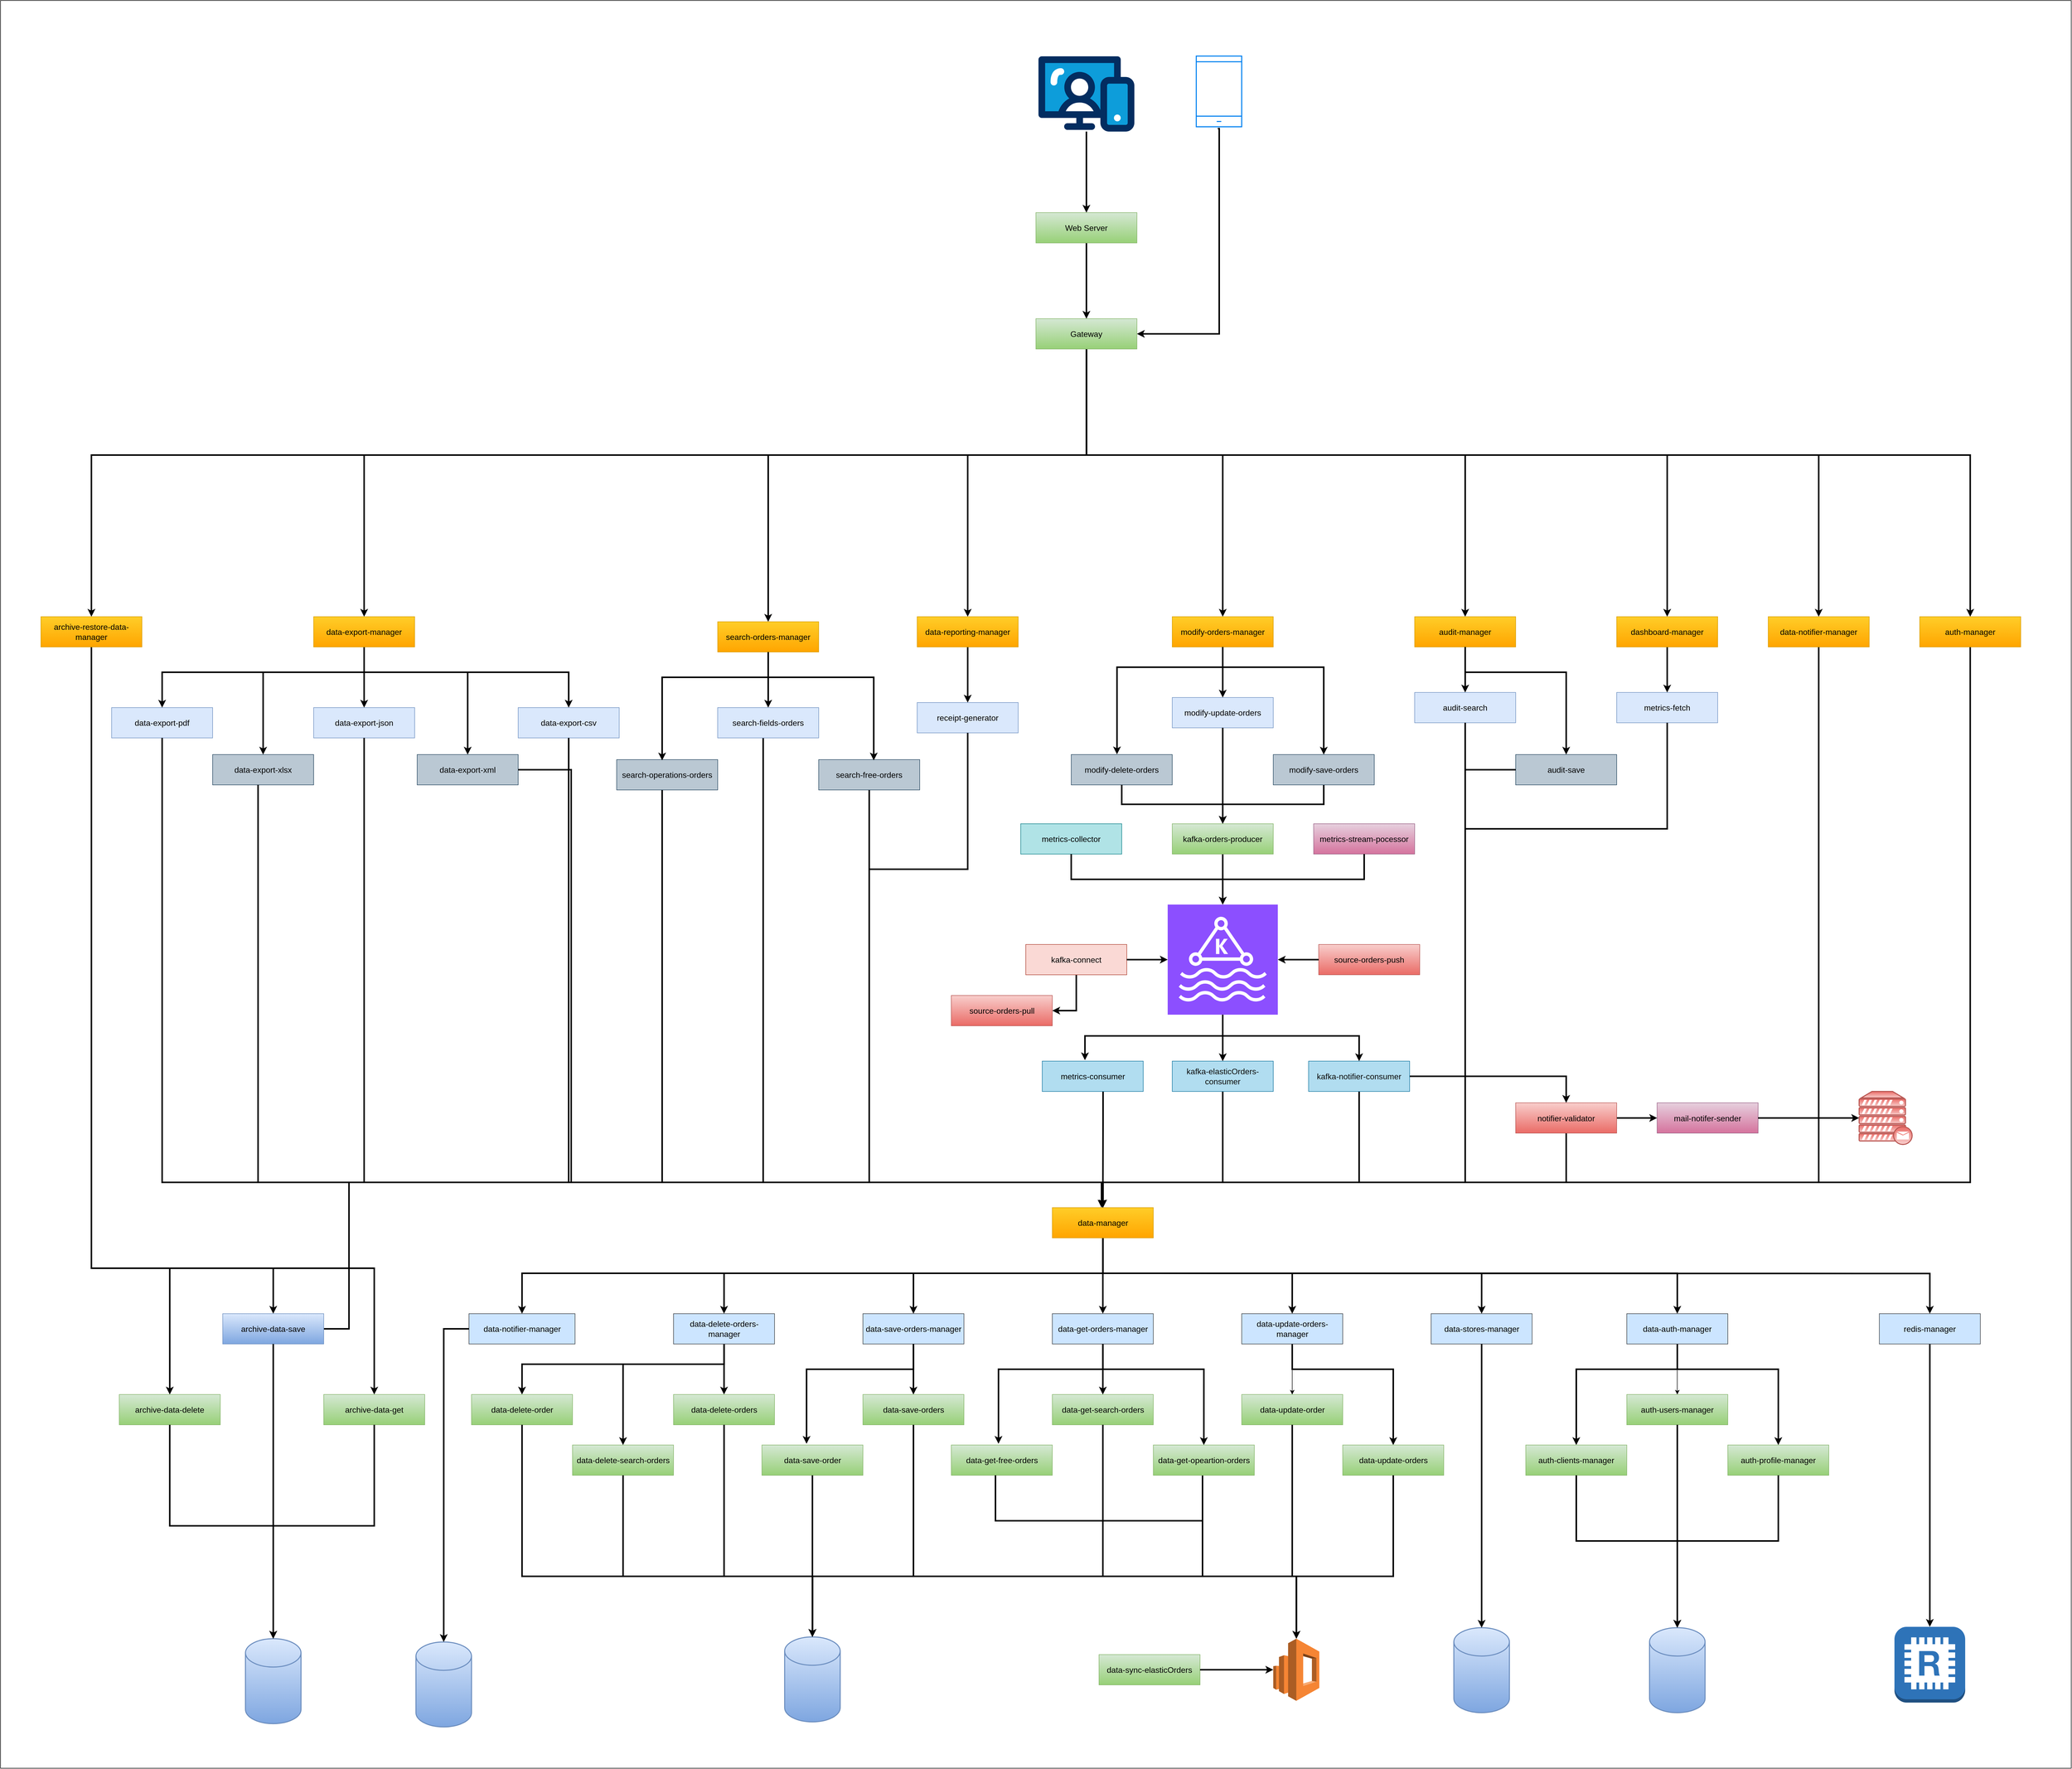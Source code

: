 <mxfile version="24.0.4" type="device">
  <diagram name="Page-1" id="crU5jMqabEnyuIWfB87f">
    <mxGraphModel dx="1242" dy="907" grid="1" gridSize="10" guides="1" tooltips="1" connect="1" arrows="1" fold="1" page="1" pageScale="1" pageWidth="4100" pageHeight="3500" math="0" shadow="0">
      <root>
        <mxCell id="0" />
        <mxCell id="1" parent="0" />
        <mxCell id="-oRlV92g44ajmfJlMFko-24" value="" style="rounded=0;whiteSpace=wrap;html=1;" parent="1" vertex="1">
          <mxGeometry width="4100" height="3500" as="geometry" />
        </mxCell>
        <mxCell id="TRZYRDVv4xPQoLyUAHgP-5" value="&lt;font style=&quot;font-size: 16px;&quot; color=&quot;#000000&quot;&gt;source-&lt;/font&gt;&lt;span style=&quot;color: rgb(0, 0, 0); font-size: 16px;&quot;&gt;orders&lt;/span&gt;&lt;font style=&quot;font-size: 16px;&quot; color=&quot;#000000&quot;&gt;-push&lt;/font&gt;" style="rounded=0;whiteSpace=wrap;html=1;fillColor=#f8cecc;gradientColor=#ea6b66;strokeColor=#b85450;" parent="1" vertex="1">
          <mxGeometry x="2610" y="1869" width="200" height="60" as="geometry" />
        </mxCell>
        <mxCell id="p0ilgyeI6ZEBC6Mqhe-d-158" style="edgeStyle=orthogonalEdgeStyle;rounded=0;orthogonalLoop=1;jettySize=auto;html=1;entryX=0.5;entryY=0;entryDx=0;entryDy=0;strokeWidth=3;" parent="1" source="TRZYRDVv4xPQoLyUAHgP-34" target="m2Rx3y2PIeW7X46C0TxE-1" edge="1">
          <mxGeometry relative="1" as="geometry">
            <Array as="points">
              <mxPoint x="2150" y="900" />
              <mxPoint x="1915" y="900" />
            </Array>
          </mxGeometry>
        </mxCell>
        <mxCell id="p0ilgyeI6ZEBC6Mqhe-d-159" style="edgeStyle=orthogonalEdgeStyle;rounded=0;orthogonalLoop=1;jettySize=auto;html=1;strokeWidth=3;" parent="1" source="TRZYRDVv4xPQoLyUAHgP-34" target="TRZYRDVv4xPQoLyUAHgP-103" edge="1">
          <mxGeometry relative="1" as="geometry">
            <Array as="points">
              <mxPoint x="2150" y="900" />
              <mxPoint x="2420" y="900" />
            </Array>
          </mxGeometry>
        </mxCell>
        <mxCell id="p0ilgyeI6ZEBC6Mqhe-d-160" style="edgeStyle=orthogonalEdgeStyle;rounded=0;orthogonalLoop=1;jettySize=auto;html=1;entryX=0.5;entryY=0;entryDx=0;entryDy=0;strokeWidth=3;" parent="1" source="TRZYRDVv4xPQoLyUAHgP-34" target="TRZYRDVv4xPQoLyUAHgP-112" edge="1">
          <mxGeometry relative="1" as="geometry">
            <Array as="points">
              <mxPoint x="2150" y="900" />
              <mxPoint x="2900" y="900" />
            </Array>
          </mxGeometry>
        </mxCell>
        <mxCell id="p0ilgyeI6ZEBC6Mqhe-d-161" style="edgeStyle=orthogonalEdgeStyle;rounded=0;orthogonalLoop=1;jettySize=auto;html=1;entryX=0.5;entryY=0;entryDx=0;entryDy=0;strokeWidth=3;" parent="1" source="TRZYRDVv4xPQoLyUAHgP-34" target="TRZYRDVv4xPQoLyUAHgP-41" edge="1">
          <mxGeometry relative="1" as="geometry">
            <Array as="points">
              <mxPoint x="2150" y="900" />
              <mxPoint x="3300" y="900" />
            </Array>
          </mxGeometry>
        </mxCell>
        <mxCell id="p0ilgyeI6ZEBC6Mqhe-d-162" style="edgeStyle=orthogonalEdgeStyle;rounded=0;orthogonalLoop=1;jettySize=auto;html=1;strokeWidth=3;" parent="1" source="TRZYRDVv4xPQoLyUAHgP-34" target="TRZYRDVv4xPQoLyUAHgP-63" edge="1">
          <mxGeometry relative="1" as="geometry">
            <Array as="points">
              <mxPoint x="2150" y="900" />
              <mxPoint x="3600" y="900" />
            </Array>
          </mxGeometry>
        </mxCell>
        <mxCell id="p0ilgyeI6ZEBC6Mqhe-d-163" style="edgeStyle=orthogonalEdgeStyle;rounded=0;orthogonalLoop=1;jettySize=auto;html=1;entryX=0.5;entryY=0;entryDx=0;entryDy=0;strokeWidth=3;" parent="1" source="TRZYRDVv4xPQoLyUAHgP-34" target="p0ilgyeI6ZEBC6Mqhe-d-33" edge="1">
          <mxGeometry relative="1" as="geometry">
            <Array as="points">
              <mxPoint x="2150" y="900" />
              <mxPoint x="3900" y="900" />
            </Array>
          </mxGeometry>
        </mxCell>
        <mxCell id="p0ilgyeI6ZEBC6Mqhe-d-164" style="edgeStyle=orthogonalEdgeStyle;rounded=0;orthogonalLoop=1;jettySize=auto;html=1;entryX=0.5;entryY=0;entryDx=0;entryDy=0;strokeWidth=3;" parent="1" source="TRZYRDVv4xPQoLyUAHgP-34" target="TRZYRDVv4xPQoLyUAHgP-50" edge="1">
          <mxGeometry relative="1" as="geometry">
            <Array as="points">
              <mxPoint x="2150" y="900" />
              <mxPoint x="1520" y="900" />
            </Array>
          </mxGeometry>
        </mxCell>
        <mxCell id="p0ilgyeI6ZEBC6Mqhe-d-165" style="edgeStyle=orthogonalEdgeStyle;rounded=0;orthogonalLoop=1;jettySize=auto;html=1;entryX=0.5;entryY=0;entryDx=0;entryDy=0;strokeWidth=3;" parent="1" source="TRZYRDVv4xPQoLyUAHgP-34" target="p0ilgyeI6ZEBC6Mqhe-d-50" edge="1">
          <mxGeometry relative="1" as="geometry">
            <Array as="points">
              <mxPoint x="2150" y="900" />
              <mxPoint x="720" y="900" />
            </Array>
          </mxGeometry>
        </mxCell>
        <mxCell id="p0ilgyeI6ZEBC6Mqhe-d-166" style="edgeStyle=orthogonalEdgeStyle;rounded=0;orthogonalLoop=1;jettySize=auto;html=1;entryX=0.5;entryY=0;entryDx=0;entryDy=0;strokeWidth=3;" parent="1" source="TRZYRDVv4xPQoLyUAHgP-34" target="TRZYRDVv4xPQoLyUAHgP-54" edge="1">
          <mxGeometry relative="1" as="geometry">
            <Array as="points">
              <mxPoint x="2150" y="900" />
              <mxPoint x="180" y="900" />
            </Array>
          </mxGeometry>
        </mxCell>
        <mxCell id="TRZYRDVv4xPQoLyUAHgP-34" value="&lt;span style=&quot;color: rgb(0, 0, 0); font-size: 16px;&quot;&gt;Gateway&lt;/span&gt;" style="rounded=0;whiteSpace=wrap;html=1;fillColor=#d5e8d4;gradientColor=#97d077;strokeColor=#82b366;fontSize=19;" parent="1" vertex="1">
          <mxGeometry x="2050.08" y="630" width="200" height="60" as="geometry" />
        </mxCell>
        <mxCell id="p0ilgyeI6ZEBC6Mqhe-d-121" style="edgeStyle=orthogonalEdgeStyle;rounded=0;orthogonalLoop=1;jettySize=auto;html=1;entryX=0.5;entryY=0;entryDx=0;entryDy=0;strokeWidth=3;" parent="1" source="TRZYRDVv4xPQoLyUAHgP-54" target="TRZYRDVv4xPQoLyUAHgP-94" edge="1">
          <mxGeometry relative="1" as="geometry">
            <Array as="points">
              <mxPoint x="180" y="2510" />
              <mxPoint x="540" y="2510" />
            </Array>
          </mxGeometry>
        </mxCell>
        <mxCell id="p0ilgyeI6ZEBC6Mqhe-d-128" style="edgeStyle=orthogonalEdgeStyle;rounded=0;orthogonalLoop=1;jettySize=auto;html=1;entryX=0.5;entryY=0;entryDx=0;entryDy=0;strokeWidth=3;" parent="1" source="TRZYRDVv4xPQoLyUAHgP-54" target="TRZYRDVv4xPQoLyUAHgP-95" edge="1">
          <mxGeometry relative="1" as="geometry">
            <Array as="points">
              <mxPoint x="180" y="2510" />
              <mxPoint x="335" y="2510" />
            </Array>
          </mxGeometry>
        </mxCell>
        <mxCell id="p0ilgyeI6ZEBC6Mqhe-d-129" style="edgeStyle=orthogonalEdgeStyle;rounded=0;orthogonalLoop=1;jettySize=auto;html=1;exitX=0.5;exitY=1;exitDx=0;exitDy=0;entryX=0.5;entryY=0;entryDx=0;entryDy=0;strokeWidth=3;" parent="1" source="TRZYRDVv4xPQoLyUAHgP-54" target="TRZYRDVv4xPQoLyUAHgP-93" edge="1">
          <mxGeometry relative="1" as="geometry">
            <Array as="points">
              <mxPoint x="180" y="2510" />
              <mxPoint x="740" y="2510" />
            </Array>
          </mxGeometry>
        </mxCell>
        <mxCell id="TRZYRDVv4xPQoLyUAHgP-54" value="&lt;span style=&quot;color: rgb(0, 0, 0);&quot;&gt;&lt;font style=&quot;font-size: 16px;&quot;&gt;archive-restore-data-manager&lt;/font&gt;&lt;/span&gt;" style="rounded=0;whiteSpace=wrap;html=1;fillColor=#ffcd28;gradientColor=#ffa500;strokeColor=#d79b00;" parent="1" vertex="1">
          <mxGeometry x="80" y="1220" width="200" height="60" as="geometry" />
        </mxCell>
        <mxCell id="TRZYRDVv4xPQoLyUAHgP-55" value="&lt;font color=&quot;#000000&quot;&gt;&lt;span style=&quot;font-size: 16px;&quot;&gt;source-&lt;/span&gt;&lt;/font&gt;&lt;span style=&quot;color: rgb(0, 0, 0); font-size: 16px;&quot;&gt;orders&lt;/span&gt;&lt;font color=&quot;#000000&quot;&gt;&lt;span style=&quot;font-size: 16px;&quot;&gt;-pull&lt;/span&gt;&lt;/font&gt;" style="rounded=0;whiteSpace=wrap;html=1;fillColor=#f8cecc;gradientColor=#ea6b66;strokeColor=#b85450;" parent="1" vertex="1">
          <mxGeometry x="1882.57" y="1970" width="200" height="60" as="geometry" />
        </mxCell>
        <mxCell id="TRZYRDVv4xPQoLyUAHgP-56" style="edgeStyle=orthogonalEdgeStyle;rounded=0;orthogonalLoop=1;jettySize=auto;html=1;entryX=1;entryY=0.5;entryDx=0;entryDy=0;strokeWidth=3;" parent="1" source="TRZYRDVv4xPQoLyUAHgP-57" target="TRZYRDVv4xPQoLyUAHgP-55" edge="1">
          <mxGeometry relative="1" as="geometry" />
        </mxCell>
        <mxCell id="TRZYRDVv4xPQoLyUAHgP-57" value="&lt;font style=&quot;font-size: 16px;&quot; color=&quot;#000000&quot;&gt;kafka-connect&lt;/font&gt;" style="rounded=0;whiteSpace=wrap;html=1;fillColor=#fad9d5;strokeColor=#ae4132;fontSize=16;" parent="1" vertex="1">
          <mxGeometry x="2030" y="1869" width="200" height="60" as="geometry" />
        </mxCell>
        <mxCell id="p0ilgyeI6ZEBC6Mqhe-d-84" style="edgeStyle=orthogonalEdgeStyle;rounded=0;orthogonalLoop=1;jettySize=auto;html=1;entryX=0.5;entryY=0;entryDx=0;entryDy=0;strokeWidth=3;" parent="1" source="TRZYRDVv4xPQoLyUAHgP-62" target="TRZYRDVv4xPQoLyUAHgP-68" edge="1">
          <mxGeometry relative="1" as="geometry" />
        </mxCell>
        <mxCell id="p0ilgyeI6ZEBC6Mqhe-d-143" style="edgeStyle=orthogonalEdgeStyle;rounded=0;orthogonalLoop=1;jettySize=auto;html=1;entryX=0.5;entryY=0;entryDx=0;entryDy=0;exitX=0.5;exitY=1;exitDx=0;exitDy=0;strokeWidth=3;" parent="1" source="TRZYRDVv4xPQoLyUAHgP-63" target="p0ilgyeI6ZEBC6Mqhe-d-2" edge="1">
          <mxGeometry relative="1" as="geometry">
            <Array as="points">
              <mxPoint x="3600" y="2340" />
              <mxPoint x="2183" y="2340" />
            </Array>
          </mxGeometry>
        </mxCell>
        <mxCell id="TRZYRDVv4xPQoLyUAHgP-63" value="&lt;span style=&quot;color: rgb(0, 0, 0);&quot;&gt;&lt;font style=&quot;font-size: 16px;&quot;&gt;data-notifier-manager&lt;/font&gt;&lt;/span&gt;" style="rounded=0;whiteSpace=wrap;html=1;fillColor=#ffcd28;gradientColor=#ffa500;strokeColor=#d79b00;" parent="1" vertex="1">
          <mxGeometry x="3500" y="1220" width="200" height="60" as="geometry" />
        </mxCell>
        <mxCell id="TRZYRDVv4xPQoLyUAHgP-65" value="&lt;font style=&quot;font-size: 16px;&quot; color=&quot;#000000&quot;&gt;mail-notifer-sender&lt;/font&gt;" style="rounded=0;whiteSpace=wrap;html=1;fillColor=#e6d0de;gradientColor=#d5739d;strokeColor=#996185;" parent="1" vertex="1">
          <mxGeometry x="3280" y="2182.5" width="200" height="60" as="geometry" />
        </mxCell>
        <mxCell id="p0ilgyeI6ZEBC6Mqhe-d-85" style="edgeStyle=orthogonalEdgeStyle;rounded=0;orthogonalLoop=1;jettySize=auto;html=1;entryX=0;entryY=0.5;entryDx=0;entryDy=0;strokeWidth=3;" parent="1" source="TRZYRDVv4xPQoLyUAHgP-68" target="TRZYRDVv4xPQoLyUAHgP-65" edge="1">
          <mxGeometry relative="1" as="geometry" />
        </mxCell>
        <mxCell id="p0ilgyeI6ZEBC6Mqhe-d-141" style="edgeStyle=orthogonalEdgeStyle;rounded=0;orthogonalLoop=1;jettySize=auto;html=1;entryX=0.5;entryY=0;entryDx=0;entryDy=0;strokeWidth=3;" parent="1" source="TRZYRDVv4xPQoLyUAHgP-68" target="p0ilgyeI6ZEBC6Mqhe-d-2" edge="1">
          <mxGeometry relative="1" as="geometry">
            <Array as="points">
              <mxPoint x="3100" y="2340" />
              <mxPoint x="2183" y="2340" />
            </Array>
          </mxGeometry>
        </mxCell>
        <mxCell id="TRZYRDVv4xPQoLyUAHgP-68" value="&lt;font style=&quot;font-size: 16px;&quot; color=&quot;#000000&quot;&gt;notifier-validator&lt;/font&gt;" style="rounded=0;whiteSpace=wrap;html=1;fillColor=#f8cecc;gradientColor=#ea6b66;strokeColor=#b85450;" parent="1" vertex="1">
          <mxGeometry x="3000" y="2182.5" width="200" height="60" as="geometry" />
        </mxCell>
        <mxCell id="TRZYRDVv4xPQoLyUAHgP-93" value="&lt;span style=&quot;color: rgb(0, 0, 0);&quot;&gt;&lt;font style=&quot;font-size: 16px;&quot;&gt;archive-data-get&lt;/font&gt;&lt;/span&gt;" style="rounded=0;whiteSpace=wrap;html=1;fillColor=#d5e8d4;strokeColor=#82b366;gradientColor=#97d077;" parent="1" vertex="1">
          <mxGeometry x="640" y="2760" width="200" height="60" as="geometry" />
        </mxCell>
        <mxCell id="p0ilgyeI6ZEBC6Mqhe-d-122" style="edgeStyle=orthogonalEdgeStyle;rounded=0;orthogonalLoop=1;jettySize=auto;html=1;entryX=0.5;entryY=0;entryDx=0;entryDy=0;strokeWidth=3;" parent="1" source="TRZYRDVv4xPQoLyUAHgP-94" target="p0ilgyeI6ZEBC6Mqhe-d-2" edge="1">
          <mxGeometry relative="1" as="geometry">
            <Array as="points">
              <mxPoint x="690" y="2630" />
              <mxPoint x="690" y="2340" />
              <mxPoint x="2183" y="2340" />
            </Array>
          </mxGeometry>
        </mxCell>
        <mxCell id="TRZYRDVv4xPQoLyUAHgP-94" value="&lt;font color=&quot;#000000&quot; style=&quot;font-size: 16px;&quot;&gt;archive-data-save&lt;/font&gt;" style="rounded=0;whiteSpace=wrap;html=1;fillColor=#dae8fc;gradientColor=#7ea6e0;strokeColor=#6c8ebf;" parent="1" vertex="1">
          <mxGeometry x="440" y="2600" width="200" height="60" as="geometry" />
        </mxCell>
        <mxCell id="TRZYRDVv4xPQoLyUAHgP-95" value="&lt;span style=&quot;color: rgb(0, 0, 0);&quot;&gt;&lt;font style=&quot;font-size: 16px;&quot;&gt;archive-data-delete&lt;/font&gt;&lt;/span&gt;" style="rounded=0;whiteSpace=wrap;html=1;fillColor=#d5e8d4;gradientColor=#97d077;strokeColor=#82b366;" parent="1" vertex="1">
          <mxGeometry x="235.14" y="2760" width="200" height="60" as="geometry" />
        </mxCell>
        <mxCell id="p0ilgyeI6ZEBC6Mqhe-d-77" style="edgeStyle=orthogonalEdgeStyle;rounded=0;orthogonalLoop=1;jettySize=auto;html=1;entryX=0.5;entryY=0;entryDx=0;entryDy=0;strokeWidth=3;" parent="1" source="TRZYRDVv4xPQoLyUAHgP-105" target="TRZYRDVv4xPQoLyUAHgP-58" edge="1">
          <mxGeometry relative="1" as="geometry" />
        </mxCell>
        <mxCell id="TRZYRDVv4xPQoLyUAHgP-144" value="" style="sketch=0;points=[[0,0,0],[0.25,0,0],[0.5,0,0],[0.75,0,0],[1,0,0],[0,1,0],[0.25,1,0],[0.5,1,0],[0.75,1,0],[1,1,0],[0,0.25,0],[0,0.5,0],[0,0.75,0],[1,0.25,0],[1,0.5,0],[1,0.75,0]];outlineConnect=0;fontColor=#232F3E;fillColor=#8C4FFF;strokeColor=#ffffff;dashed=0;verticalLabelPosition=bottom;verticalAlign=top;align=center;html=1;fontSize=12;fontStyle=0;aspect=fixed;shape=mxgraph.aws4.resourceIcon;resIcon=mxgraph.aws4.managed_streaming_for_kafka;" parent="1" vertex="1">
          <mxGeometry x="2311" y="1790" width="218" height="218" as="geometry" />
        </mxCell>
        <mxCell id="TRZYRDVv4xPQoLyUAHgP-154" value="" style="verticalAlign=top;verticalLabelPosition=bottom;labelPosition=center;align=center;html=1;outlineConnect=0;fillColor=#f8cecc;strokeColor=#b85450;gradientDirection=north;strokeWidth=2;shape=mxgraph.networks.mail_server;gradientColor=#ea6b66;" parent="1" vertex="1">
          <mxGeometry x="3680" y="2160" width="105" height="105" as="geometry" />
        </mxCell>
        <mxCell id="p0ilgyeI6ZEBC6Mqhe-d-142" style="edgeStyle=orthogonalEdgeStyle;rounded=0;orthogonalLoop=1;jettySize=auto;html=1;entryX=0.5;entryY=0;entryDx=0;entryDy=0;strokeWidth=3;" parent="1" source="p0ilgyeI6ZEBC6Mqhe-d-33" target="p0ilgyeI6ZEBC6Mqhe-d-2" edge="1">
          <mxGeometry relative="1" as="geometry">
            <Array as="points">
              <mxPoint x="3900" y="2340" />
              <mxPoint x="2183" y="2340" />
            </Array>
          </mxGeometry>
        </mxCell>
        <mxCell id="p0ilgyeI6ZEBC6Mqhe-d-33" value="&lt;span style=&quot;color: rgb(0, 0, 0);&quot;&gt;&lt;font style=&quot;font-size: 16px;&quot;&gt;auth-manager&lt;/font&gt;&lt;/span&gt;" style="rounded=0;whiteSpace=wrap;html=1;fillColor=#ffcd28;gradientColor=#ffa500;strokeColor=#d79b00;" parent="1" vertex="1">
          <mxGeometry x="3800" y="1220" width="200" height="60" as="geometry" />
        </mxCell>
        <mxCell id="p0ilgyeI6ZEBC6Mqhe-d-76" style="edgeStyle=orthogonalEdgeStyle;rounded=0;orthogonalLoop=1;jettySize=auto;html=1;entryX=0.5;entryY=0;entryDx=0;entryDy=0;entryPerimeter=0;strokeWidth=3;" parent="1" source="TRZYRDVv4xPQoLyUAHgP-58" target="TRZYRDVv4xPQoLyUAHgP-144" edge="1">
          <mxGeometry relative="1" as="geometry" />
        </mxCell>
        <mxCell id="p0ilgyeI6ZEBC6Mqhe-d-86" style="edgeStyle=orthogonalEdgeStyle;rounded=0;orthogonalLoop=1;jettySize=auto;html=1;entryX=0;entryY=0.5;entryDx=0;entryDy=0;entryPerimeter=0;strokeWidth=3;" parent="1" source="TRZYRDVv4xPQoLyUAHgP-65" target="TRZYRDVv4xPQoLyUAHgP-154" edge="1">
          <mxGeometry relative="1" as="geometry" />
        </mxCell>
        <mxCell id="p0ilgyeI6ZEBC6Mqhe-d-89" value="" style="group" parent="1" vertex="1" connectable="0">
          <mxGeometry x="220" y="1220" width="1005" height="333" as="geometry" />
        </mxCell>
        <mxCell id="TRZYRDVv4xPQoLyUAHgP-14" value="&lt;span style=&quot;color: rgb(0, 0, 0);&quot;&gt;&lt;font style=&quot;font-size: 16px;&quot;&gt;data-export-xlsx&lt;/font&gt;&lt;/span&gt;" style="rounded=0;whiteSpace=wrap;html=1;fillColor=#bac8d3;strokeColor=#23445d;" parent="p0ilgyeI6ZEBC6Mqhe-d-89" vertex="1">
          <mxGeometry x="200.0" y="273" width="200" height="60" as="geometry" />
        </mxCell>
        <mxCell id="TRZYRDVv4xPQoLyUAHgP-16" value="&lt;span style=&quot;color: rgb(0, 0, 0);&quot;&gt;&lt;font style=&quot;font-size: 16px;&quot;&gt;data-export-xml&lt;/font&gt;&lt;/span&gt;" style="rounded=0;whiteSpace=wrap;html=1;fillColor=#bac8d3;strokeColor=#23445d;" parent="p0ilgyeI6ZEBC6Mqhe-d-89" vertex="1">
          <mxGeometry x="605" y="273" width="200" height="60" as="geometry" />
        </mxCell>
        <mxCell id="TRZYRDVv4xPQoLyUAHgP-18" value="&lt;span style=&quot;color: rgb(0, 0, 0); font-size: 16px;&quot;&gt;data-export-csv&lt;/span&gt;" style="rounded=0;whiteSpace=wrap;html=1;fillColor=#dae8fc;strokeColor=#6c8ebf;" parent="p0ilgyeI6ZEBC6Mqhe-d-89" vertex="1">
          <mxGeometry x="805" y="180" width="200" height="60" as="geometry" />
        </mxCell>
        <mxCell id="TRZYRDVv4xPQoLyUAHgP-20" value="&lt;span style=&quot;color: rgb(0, 0, 0);&quot;&gt;&lt;font style=&quot;font-size: 16px;&quot;&gt;data-export-pdf&lt;/font&gt;&lt;/span&gt;" style="rounded=0;whiteSpace=wrap;html=1;fillColor=#dae8fc;strokeColor=#6c8ebf;" parent="p0ilgyeI6ZEBC6Mqhe-d-89" vertex="1">
          <mxGeometry y="180" width="200" height="60" as="geometry" />
        </mxCell>
        <mxCell id="TRZYRDVv4xPQoLyUAHgP-22" value="&lt;span style=&quot;color: rgb(0, 0, 0);&quot;&gt;&lt;font style=&quot;font-size: 16px;&quot;&gt;data-export-json&lt;/font&gt;&lt;/span&gt;" style="rounded=0;whiteSpace=wrap;html=1;fillColor=#dae8fc;strokeColor=#6c8ebf;" parent="p0ilgyeI6ZEBC6Mqhe-d-89" vertex="1">
          <mxGeometry x="400" y="180" width="200" height="60" as="geometry" />
        </mxCell>
        <mxCell id="p0ilgyeI6ZEBC6Mqhe-d-52" style="edgeStyle=orthogonalEdgeStyle;rounded=0;orthogonalLoop=1;jettySize=auto;html=1;entryX=0.5;entryY=0;entryDx=0;entryDy=0;strokeWidth=3;" parent="p0ilgyeI6ZEBC6Mqhe-d-89" source="p0ilgyeI6ZEBC6Mqhe-d-50" target="TRZYRDVv4xPQoLyUAHgP-22" edge="1">
          <mxGeometry relative="1" as="geometry" />
        </mxCell>
        <mxCell id="p0ilgyeI6ZEBC6Mqhe-d-53" style="edgeStyle=orthogonalEdgeStyle;rounded=0;orthogonalLoop=1;jettySize=auto;html=1;entryX=0.5;entryY=0;entryDx=0;entryDy=0;strokeWidth=3;" parent="p0ilgyeI6ZEBC6Mqhe-d-89" source="p0ilgyeI6ZEBC6Mqhe-d-50" target="TRZYRDVv4xPQoLyUAHgP-14" edge="1">
          <mxGeometry relative="1" as="geometry">
            <Array as="points">
              <mxPoint x="500" y="110" />
              <mxPoint x="300" y="110" />
            </Array>
          </mxGeometry>
        </mxCell>
        <mxCell id="p0ilgyeI6ZEBC6Mqhe-d-54" style="edgeStyle=orthogonalEdgeStyle;rounded=0;orthogonalLoop=1;jettySize=auto;html=1;entryX=0.5;entryY=0;entryDx=0;entryDy=0;strokeWidth=3;" parent="p0ilgyeI6ZEBC6Mqhe-d-89" source="p0ilgyeI6ZEBC6Mqhe-d-50" target="TRZYRDVv4xPQoLyUAHgP-20" edge="1">
          <mxGeometry relative="1" as="geometry">
            <Array as="points">
              <mxPoint x="500" y="110" />
              <mxPoint x="100.0" y="110" />
            </Array>
          </mxGeometry>
        </mxCell>
        <mxCell id="p0ilgyeI6ZEBC6Mqhe-d-55" style="edgeStyle=orthogonalEdgeStyle;rounded=0;orthogonalLoop=1;jettySize=auto;html=1;entryX=0.5;entryY=0;entryDx=0;entryDy=0;strokeWidth=3;" parent="p0ilgyeI6ZEBC6Mqhe-d-89" source="p0ilgyeI6ZEBC6Mqhe-d-50" target="TRZYRDVv4xPQoLyUAHgP-18" edge="1">
          <mxGeometry relative="1" as="geometry">
            <Array as="points">
              <mxPoint x="500" y="110" />
              <mxPoint x="905" y="110" />
            </Array>
          </mxGeometry>
        </mxCell>
        <mxCell id="p0ilgyeI6ZEBC6Mqhe-d-56" style="edgeStyle=orthogonalEdgeStyle;rounded=0;orthogonalLoop=1;jettySize=auto;html=1;entryX=0.5;entryY=0;entryDx=0;entryDy=0;strokeWidth=3;" parent="p0ilgyeI6ZEBC6Mqhe-d-89" source="p0ilgyeI6ZEBC6Mqhe-d-50" target="TRZYRDVv4xPQoLyUAHgP-16" edge="1">
          <mxGeometry relative="1" as="geometry">
            <Array as="points">
              <mxPoint x="500" y="110" />
              <mxPoint x="705" y="110" />
            </Array>
          </mxGeometry>
        </mxCell>
        <mxCell id="p0ilgyeI6ZEBC6Mqhe-d-50" value="&lt;font color=&quot;#000000&quot; style=&quot;font-size: 16px;&quot;&gt;data-export-manager&lt;/font&gt;" style="rounded=0;whiteSpace=wrap;html=1;fillColor=#ffcd28;gradientColor=#ffa500;strokeColor=#d79b00;" parent="p0ilgyeI6ZEBC6Mqhe-d-89" vertex="1">
          <mxGeometry x="400" width="200" height="60" as="geometry" />
        </mxCell>
        <mxCell id="p0ilgyeI6ZEBC6Mqhe-d-91" value="" style="group" parent="1" vertex="1" connectable="0">
          <mxGeometry x="1815" y="1220" width="200" height="230" as="geometry" />
        </mxCell>
        <mxCell id="TRZYRDVv4xPQoLyUAHgP-8" value="&lt;font style=&quot;font-size: 16px;&quot; color=&quot;#000000&quot;&gt;receipt-generator&lt;/font&gt;" style="rounded=0;whiteSpace=wrap;html=1;fillColor=#dae8fc;strokeColor=#6c8ebf;" parent="p0ilgyeI6ZEBC6Mqhe-d-91" vertex="1">
          <mxGeometry y="170" width="200" height="60" as="geometry" />
        </mxCell>
        <mxCell id="p0ilgyeI6ZEBC6Mqhe-d-61" style="edgeStyle=orthogonalEdgeStyle;rounded=0;orthogonalLoop=1;jettySize=auto;html=1;entryX=0.5;entryY=0;entryDx=0;entryDy=0;strokeWidth=3;" parent="p0ilgyeI6ZEBC6Mqhe-d-91" source="m2Rx3y2PIeW7X46C0TxE-1" target="TRZYRDVv4xPQoLyUAHgP-8" edge="1">
          <mxGeometry relative="1" as="geometry" />
        </mxCell>
        <mxCell id="m2Rx3y2PIeW7X46C0TxE-1" value="&lt;font color=&quot;#000000&quot; style=&quot;font-size: 16px;&quot;&gt;data-reporting-manager&lt;/font&gt;" style="rounded=0;whiteSpace=wrap;html=1;fillColor=#ffcd28;gradientColor=#ffa500;strokeColor=#d79b00;" parent="p0ilgyeI6ZEBC6Mqhe-d-91" vertex="1">
          <mxGeometry width="200" height="60" as="geometry" />
        </mxCell>
        <mxCell id="p0ilgyeI6ZEBC6Mqhe-d-93" value="" style="group" parent="1" vertex="1" connectable="0">
          <mxGeometry x="2120" y="1220" width="600" height="333" as="geometry" />
        </mxCell>
        <mxCell id="TRZYRDVv4xPQoLyUAHgP-97" value="&lt;font style=&quot;font-size: 16px;&quot; color=&quot;#000000&quot;&gt;modify-update-&lt;/font&gt;&lt;span style=&quot;color: rgb(0, 0, 0); font-size: 16px;&quot;&gt;orders&lt;/span&gt;" style="rounded=0;whiteSpace=wrap;html=1;fillColor=#dae8fc;strokeColor=#6c8ebf;rotation=0;" parent="p0ilgyeI6ZEBC6Mqhe-d-93" vertex="1">
          <mxGeometry x="200" y="160" width="200" height="60" as="geometry" />
        </mxCell>
        <mxCell id="TRZYRDVv4xPQoLyUAHgP-99" value="&lt;span style=&quot;color: rgb(0, 0, 0);&quot;&gt;&lt;font style=&quot;font-size: 16px;&quot;&gt;modify-delete-&lt;/font&gt;&lt;/span&gt;&lt;span style=&quot;color: rgb(0, 0, 0); font-size: 16px;&quot;&gt;orders&lt;/span&gt;" style="rounded=0;whiteSpace=wrap;html=1;rotation=0;fillColor=#bac8d3;strokeColor=#23445d;" parent="p0ilgyeI6ZEBC6Mqhe-d-93" vertex="1">
          <mxGeometry y="273" width="200" height="60" as="geometry" />
        </mxCell>
        <mxCell id="TRZYRDVv4xPQoLyUAHgP-103" value="&lt;span style=&quot;color: rgb(0, 0, 0);&quot;&gt;&lt;font style=&quot;font-size: 16px;&quot;&gt;modify-&lt;/font&gt;&lt;/span&gt;&lt;span style=&quot;color: rgb(0, 0, 0); font-size: 16px;&quot;&gt;orders&lt;/span&gt;&lt;span style=&quot;color: rgb(0, 0, 0);&quot;&gt;&lt;font style=&quot;font-size: 16px;&quot;&gt;-manager&lt;/font&gt;&lt;/span&gt;" style="rounded=0;whiteSpace=wrap;html=1;fillColor=#ffcd28;gradientColor=#ffa500;strokeColor=#d79b00;" parent="p0ilgyeI6ZEBC6Mqhe-d-93" vertex="1">
          <mxGeometry x="200" width="200" height="60" as="geometry" />
        </mxCell>
        <mxCell id="TRZYRDVv4xPQoLyUAHgP-105" value="&lt;font style=&quot;font-size: 16px;&quot; color=&quot;#000000&quot;&gt;modify-save-&lt;/font&gt;&lt;span style=&quot;color: rgb(0, 0, 0); font-size: 16px;&quot;&gt;orders&lt;/span&gt;" style="rounded=0;whiteSpace=wrap;html=1;rotation=0;fillColor=#bac8d3;strokeColor=#23445d;" parent="p0ilgyeI6ZEBC6Mqhe-d-93" vertex="1">
          <mxGeometry x="400" y="273" width="200" height="60" as="geometry" />
        </mxCell>
        <mxCell id="p0ilgyeI6ZEBC6Mqhe-d-62" style="edgeStyle=orthogonalEdgeStyle;rounded=0;orthogonalLoop=1;jettySize=auto;html=1;entryX=0.5;entryY=0;entryDx=0;entryDy=0;strokeWidth=3;" parent="p0ilgyeI6ZEBC6Mqhe-d-93" source="TRZYRDVv4xPQoLyUAHgP-103" target="TRZYRDVv4xPQoLyUAHgP-97" edge="1">
          <mxGeometry relative="1" as="geometry" />
        </mxCell>
        <mxCell id="p0ilgyeI6ZEBC6Mqhe-d-63" style="edgeStyle=orthogonalEdgeStyle;rounded=0;orthogonalLoop=1;jettySize=auto;html=1;entryX=0.453;entryY=-0.008;entryDx=0;entryDy=0;entryPerimeter=0;strokeWidth=3;" parent="p0ilgyeI6ZEBC6Mqhe-d-93" source="TRZYRDVv4xPQoLyUAHgP-103" target="TRZYRDVv4xPQoLyUAHgP-99" edge="1">
          <mxGeometry relative="1" as="geometry">
            <Array as="points">
              <mxPoint x="300" y="100" />
              <mxPoint x="91" y="100" />
            </Array>
          </mxGeometry>
        </mxCell>
        <mxCell id="p0ilgyeI6ZEBC6Mqhe-d-64" style="edgeStyle=orthogonalEdgeStyle;rounded=0;orthogonalLoop=1;jettySize=auto;html=1;entryX=0.5;entryY=0;entryDx=0;entryDy=0;strokeWidth=3;" parent="p0ilgyeI6ZEBC6Mqhe-d-93" source="TRZYRDVv4xPQoLyUAHgP-103" target="TRZYRDVv4xPQoLyUAHgP-105" edge="1">
          <mxGeometry relative="1" as="geometry">
            <Array as="points">
              <mxPoint x="300" y="100" />
              <mxPoint x="500" y="100" />
            </Array>
          </mxGeometry>
        </mxCell>
        <mxCell id="p0ilgyeI6ZEBC6Mqhe-d-104" value="" style="group" parent="1" vertex="1" connectable="0">
          <mxGeometry x="2800" y="1220" width="400" height="333" as="geometry" />
        </mxCell>
        <mxCell id="TRZYRDVv4xPQoLyUAHgP-107" value="&lt;font style=&quot;font-size: 16px;&quot; color=&quot;#000000&quot;&gt;audit-save&lt;/font&gt;" style="rounded=0;whiteSpace=wrap;html=1;fillColor=#bac8d3;strokeColor=#23445d;" parent="p0ilgyeI6ZEBC6Mqhe-d-104" vertex="1">
          <mxGeometry x="200" y="273" width="200" height="60" as="geometry" />
        </mxCell>
        <mxCell id="TRZYRDVv4xPQoLyUAHgP-109" value="&lt;span style=&quot;color: rgb(0, 0, 0);&quot;&gt;&lt;font style=&quot;font-size: 16px;&quot;&gt;audit-search&lt;/font&gt;&lt;/span&gt;" style="rounded=0;whiteSpace=wrap;html=1;fillColor=#dae8fc;strokeColor=#6c8ebf;" parent="p0ilgyeI6ZEBC6Mqhe-d-104" vertex="1">
          <mxGeometry y="150" width="200" height="60" as="geometry" />
        </mxCell>
        <mxCell id="p0ilgyeI6ZEBC6Mqhe-d-75" style="edgeStyle=orthogonalEdgeStyle;rounded=0;orthogonalLoop=1;jettySize=auto;html=1;entryX=0.5;entryY=0;entryDx=0;entryDy=0;strokeWidth=3;" parent="p0ilgyeI6ZEBC6Mqhe-d-104" source="TRZYRDVv4xPQoLyUAHgP-112" target="TRZYRDVv4xPQoLyUAHgP-107" edge="1">
          <mxGeometry relative="1" as="geometry">
            <Array as="points">
              <mxPoint x="100" y="110" />
              <mxPoint x="300" y="110" />
            </Array>
          </mxGeometry>
        </mxCell>
        <mxCell id="TRZYRDVv4xPQoLyUAHgP-112" value="&lt;span style=&quot;color: rgb(0, 0, 0);&quot;&gt;&lt;font style=&quot;font-size: 16px;&quot;&gt;audit-manager&lt;/font&gt;&lt;/span&gt;" style="rounded=0;whiteSpace=wrap;html=1;fillColor=#ffcd28;gradientColor=#ffa500;strokeColor=#d79b00;" parent="p0ilgyeI6ZEBC6Mqhe-d-104" vertex="1">
          <mxGeometry width="200" height="60" as="geometry" />
        </mxCell>
        <mxCell id="p0ilgyeI6ZEBC6Mqhe-d-73" style="edgeStyle=orthogonalEdgeStyle;rounded=0;orthogonalLoop=1;jettySize=auto;html=1;entryX=0.5;entryY=0;entryDx=0;entryDy=0;strokeWidth=3;" parent="p0ilgyeI6ZEBC6Mqhe-d-104" source="TRZYRDVv4xPQoLyUAHgP-112" target="TRZYRDVv4xPQoLyUAHgP-109" edge="1">
          <mxGeometry relative="1" as="geometry" />
        </mxCell>
        <mxCell id="p0ilgyeI6ZEBC6Mqhe-d-106" value="" style="group" parent="1" vertex="1" connectable="0">
          <mxGeometry x="2020" y="1630" width="780" height="110" as="geometry" />
        </mxCell>
        <mxCell id="TRZYRDVv4xPQoLyUAHgP-58" value="&lt;font style=&quot;font-size: 16px;&quot; color=&quot;#000000&quot;&gt;kafka-&lt;/font&gt;&lt;span style=&quot;color: rgb(0, 0, 0); font-size: 16px;&quot;&gt;orders&lt;/span&gt;&lt;font style=&quot;font-size: 16px;&quot; color=&quot;#000000&quot;&gt;-producer&lt;br&gt;&lt;/font&gt;" style="rounded=0;whiteSpace=wrap;html=1;fillColor=#d5e8d4;gradientColor=#97d077;strokeColor=#82b366;rotation=0;" parent="p0ilgyeI6ZEBC6Mqhe-d-106" vertex="1">
          <mxGeometry x="300" width="200" height="60" as="geometry" />
        </mxCell>
        <mxCell id="TRZYRDVv4xPQoLyUAHgP-59" value="&lt;span style=&quot;color: rgb(0, 0, 0);&quot;&gt;&lt;font style=&quot;font-size: 16px;&quot;&gt;metrics-collector&lt;/font&gt;&lt;/span&gt;" style="rounded=0;whiteSpace=wrap;html=1;fillColor=#b0e3e6;strokeColor=#0e8088;" parent="p0ilgyeI6ZEBC6Mqhe-d-106" vertex="1">
          <mxGeometry width="200" height="60" as="geometry" />
        </mxCell>
        <mxCell id="TRZYRDVv4xPQoLyUAHgP-167" value="&lt;font style=&quot;font-size: 16px;&quot;&gt;&lt;font style=&quot;font-size: 16px;&quot; color=&quot;#000000&quot;&gt;metrics&lt;/font&gt;&lt;font style=&quot;font-size: 16px;&quot; color=&quot;#000000&quot;&gt;-stream-pocessor&lt;/font&gt;&lt;/font&gt;" style="rounded=0;whiteSpace=wrap;html=1;fillColor=#e6d0de;gradientColor=#d5739d;strokeColor=#996185;" parent="p0ilgyeI6ZEBC6Mqhe-d-106" vertex="1">
          <mxGeometry x="580" width="200" height="60" as="geometry" />
        </mxCell>
        <mxCell id="p0ilgyeI6ZEBC6Mqhe-d-87" style="edgeStyle=orthogonalEdgeStyle;rounded=0;orthogonalLoop=1;jettySize=auto;html=1;entryX=0.5;entryY=0;entryDx=0;entryDy=0;entryPerimeter=0;strokeWidth=3;" parent="p0ilgyeI6ZEBC6Mqhe-d-106" source="TRZYRDVv4xPQoLyUAHgP-59" target="TRZYRDVv4xPQoLyUAHgP-144" edge="1">
          <mxGeometry relative="1" as="geometry">
            <Array as="points">
              <mxPoint x="100" y="110" />
              <mxPoint x="400" y="110" />
            </Array>
          </mxGeometry>
        </mxCell>
        <mxCell id="p0ilgyeI6ZEBC6Mqhe-d-88" style="edgeStyle=orthogonalEdgeStyle;rounded=0;orthogonalLoop=1;jettySize=auto;html=1;entryX=0.5;entryY=0;entryDx=0;entryDy=0;entryPerimeter=0;strokeWidth=3;" parent="p0ilgyeI6ZEBC6Mqhe-d-106" source="TRZYRDVv4xPQoLyUAHgP-167" target="TRZYRDVv4xPQoLyUAHgP-144" edge="1">
          <mxGeometry relative="1" as="geometry">
            <Array as="points">
              <mxPoint x="680" y="110" />
              <mxPoint x="400" y="110" />
            </Array>
          </mxGeometry>
        </mxCell>
        <mxCell id="p0ilgyeI6ZEBC6Mqhe-d-80" style="edgeStyle=orthogonalEdgeStyle;rounded=0;orthogonalLoop=1;jettySize=auto;html=1;entryX=0.5;entryY=0;entryDx=0;entryDy=0;strokeWidth=3;" parent="1" source="TRZYRDVv4xPQoLyUAHgP-97" target="TRZYRDVv4xPQoLyUAHgP-58" edge="1">
          <mxGeometry relative="1" as="geometry" />
        </mxCell>
        <mxCell id="p0ilgyeI6ZEBC6Mqhe-d-81" style="edgeStyle=orthogonalEdgeStyle;rounded=0;orthogonalLoop=1;jettySize=auto;html=1;entryX=0.5;entryY=0;entryDx=0;entryDy=0;strokeWidth=3;" parent="1" source="TRZYRDVv4xPQoLyUAHgP-99" target="TRZYRDVv4xPQoLyUAHgP-58" edge="1">
          <mxGeometry relative="1" as="geometry" />
        </mxCell>
        <mxCell id="p0ilgyeI6ZEBC6Mqhe-d-108" value="" style="group" parent="1" vertex="1" connectable="0">
          <mxGeometry x="3200.0" y="1220" width="200.0" height="210" as="geometry" />
        </mxCell>
        <mxCell id="TRZYRDVv4xPQoLyUAHgP-10" value="&lt;span style=&quot;color: rgb(0, 0, 0); font-size: 16px;&quot;&gt;metrics-fetch&lt;/span&gt;" style="rounded=0;whiteSpace=wrap;html=1;fillColor=#dae8fc;strokeColor=#6c8ebf;" parent="p0ilgyeI6ZEBC6Mqhe-d-108" vertex="1">
          <mxGeometry x="4.547e-13" y="150" width="200" height="60" as="geometry" />
        </mxCell>
        <mxCell id="p0ilgyeI6ZEBC6Mqhe-d-74" style="edgeStyle=orthogonalEdgeStyle;rounded=0;orthogonalLoop=1;jettySize=auto;html=1;entryX=0.5;entryY=0;entryDx=0;entryDy=0;strokeWidth=3;" parent="p0ilgyeI6ZEBC6Mqhe-d-108" source="TRZYRDVv4xPQoLyUAHgP-41" target="TRZYRDVv4xPQoLyUAHgP-10" edge="1">
          <mxGeometry relative="1" as="geometry" />
        </mxCell>
        <mxCell id="TRZYRDVv4xPQoLyUAHgP-41" value="&lt;span style=&quot;color: rgb(0, 0, 0);&quot;&gt;&lt;font style=&quot;font-size: 16px;&quot;&gt;dashboard-manager&lt;/font&gt;&lt;/span&gt;" style="rounded=0;whiteSpace=wrap;html=1;fillColor=#ffcd28;gradientColor=#ffa500;strokeColor=#d79b00;" parent="p0ilgyeI6ZEBC6Mqhe-d-108" vertex="1">
          <mxGeometry width="200" height="60" as="geometry" />
        </mxCell>
        <mxCell id="p0ilgyeI6ZEBC6Mqhe-d-112" style="edgeStyle=orthogonalEdgeStyle;rounded=0;orthogonalLoop=1;jettySize=auto;html=1;entryX=0;entryY=0.5;entryDx=0;entryDy=0;entryPerimeter=0;strokeWidth=3;" parent="1" source="TRZYRDVv4xPQoLyUAHgP-57" target="TRZYRDVv4xPQoLyUAHgP-144" edge="1">
          <mxGeometry relative="1" as="geometry" />
        </mxCell>
        <mxCell id="p0ilgyeI6ZEBC6Mqhe-d-113" style="edgeStyle=orthogonalEdgeStyle;rounded=0;orthogonalLoop=1;jettySize=auto;html=1;entryX=1;entryY=0.5;entryDx=0;entryDy=0;entryPerimeter=0;strokeWidth=3;" parent="1" source="TRZYRDVv4xPQoLyUAHgP-5" target="TRZYRDVv4xPQoLyUAHgP-144" edge="1">
          <mxGeometry relative="1" as="geometry" />
        </mxCell>
        <mxCell id="TRZYRDVv4xPQoLyUAHgP-64" value="&lt;span style=&quot;color: rgb(0, 0, 0); font-size: 16px;&quot;&gt;data-notifier-manager&lt;/span&gt;" style="rounded=0;whiteSpace=wrap;html=1;fillColor=#cce5ff;strokeColor=#36393d;fontSize=19;" parent="1" vertex="1">
          <mxGeometry x="927.57" y="2600" width="210" height="60" as="geometry" />
        </mxCell>
        <mxCell id="TRZYRDVv4xPQoLyUAHgP-69" value="&lt;font color=&quot;#000000&quot;&gt;&lt;span style=&quot;font-size: 16px;&quot;&gt;data-delete-search-&lt;/span&gt;&lt;/font&gt;&lt;span style=&quot;color: rgb(0, 0, 0); font-size: 16px;&quot;&gt;orders&lt;/span&gt;" style="rounded=0;whiteSpace=wrap;html=1;fillColor=#d5e8d4;strokeColor=#82b366;fontSize=19;gradientColor=#97d077;" parent="1" vertex="1">
          <mxGeometry x="1132.57" y="2860" width="200" height="60" as="geometry" />
        </mxCell>
        <mxCell id="p0ilgyeI6ZEBC6Mqhe-d-9" style="edgeStyle=orthogonalEdgeStyle;rounded=0;orthogonalLoop=1;jettySize=auto;html=1;entryX=0.5;entryY=0;entryDx=0;entryDy=0;strokeWidth=3;" parent="1" source="TRZYRDVv4xPQoLyUAHgP-73" target="TRZYRDVv4xPQoLyUAHgP-75" edge="1">
          <mxGeometry relative="1" as="geometry" />
        </mxCell>
        <mxCell id="p0ilgyeI6ZEBC6Mqhe-d-10" style="edgeStyle=orthogonalEdgeStyle;rounded=0;orthogonalLoop=1;jettySize=auto;html=1;entryX=0.5;entryY=0;entryDx=0;entryDy=0;strokeWidth=3;" parent="1" source="TRZYRDVv4xPQoLyUAHgP-73" target="TRZYRDVv4xPQoLyUAHgP-74" edge="1">
          <mxGeometry relative="1" as="geometry">
            <Array as="points">
              <mxPoint x="1432.57" y="2700" />
              <mxPoint x="1032.57" y="2700" />
            </Array>
          </mxGeometry>
        </mxCell>
        <mxCell id="p0ilgyeI6ZEBC6Mqhe-d-11" style="edgeStyle=orthogonalEdgeStyle;rounded=0;orthogonalLoop=1;jettySize=auto;html=1;entryX=0.5;entryY=0;entryDx=0;entryDy=0;strokeWidth=3;" parent="1" source="TRZYRDVv4xPQoLyUAHgP-73" target="TRZYRDVv4xPQoLyUAHgP-69" edge="1">
          <mxGeometry relative="1" as="geometry">
            <Array as="points">
              <mxPoint x="1432.57" y="2700" />
              <mxPoint x="1232.57" y="2700" />
            </Array>
          </mxGeometry>
        </mxCell>
        <mxCell id="TRZYRDVv4xPQoLyUAHgP-73" value="&lt;span style=&quot;color: rgb(0, 0, 0);&quot;&gt;&lt;font style=&quot;font-size: 16px;&quot;&gt;data-delete-&lt;/font&gt;&lt;/span&gt;&lt;span style=&quot;color: rgb(0, 0, 0); font-size: 16px;&quot;&gt;orders&lt;/span&gt;&lt;span style=&quot;color: rgb(0, 0, 0);&quot;&gt;&lt;font style=&quot;font-size: 16px;&quot;&gt;-manager&lt;/font&gt;&lt;/span&gt;" style="rounded=0;whiteSpace=wrap;html=1;fillColor=#cce5ff;strokeColor=#36393d;" parent="1" vertex="1">
          <mxGeometry x="1332.57" y="2600" width="200" height="60" as="geometry" />
        </mxCell>
        <mxCell id="TRZYRDVv4xPQoLyUAHgP-74" value="&lt;font color=&quot;#000000&quot;&gt;&lt;span style=&quot;font-size: 16px;&quot;&gt;data-delete-order&lt;/span&gt;&lt;/font&gt;" style="rounded=0;whiteSpace=wrap;html=1;fillColor=#d5e8d4;strokeColor=#82b366;fontSize=19;gradientColor=#97d077;" parent="1" vertex="1">
          <mxGeometry x="932.57" y="2760" width="200" height="60" as="geometry" />
        </mxCell>
        <mxCell id="TRZYRDVv4xPQoLyUAHgP-75" value="&lt;font color=&quot;#000000&quot;&gt;&lt;span style=&quot;font-size: 16px;&quot;&gt;data-delete-&lt;/span&gt;&lt;/font&gt;&lt;span style=&quot;color: rgb(0, 0, 0); font-size: 16px;&quot;&gt;orders&lt;/span&gt;" style="rounded=0;whiteSpace=wrap;html=1;fillColor=#d5e8d4;strokeColor=#82b366;fontSize=19;gradientColor=#97d077;" parent="1" vertex="1">
          <mxGeometry x="1332.57" y="2760" width="200" height="60" as="geometry" />
        </mxCell>
        <mxCell id="TRZYRDVv4xPQoLyUAHgP-76" value="&lt;font color=&quot;#000000&quot;&gt;&lt;span style=&quot;font-size: 16px;&quot;&gt;data-save-&lt;/span&gt;&lt;/font&gt;&lt;span style=&quot;color: rgb(0, 0, 0); font-size: 16px;&quot;&gt;order&lt;/span&gt;" style="rounded=0;whiteSpace=wrap;html=1;fillColor=#d5e8d4;strokeColor=#82b366;fontSize=19;gradientColor=#97d077;" parent="1" vertex="1">
          <mxGeometry x="1507.57" y="2860" width="200" height="60" as="geometry" />
        </mxCell>
        <mxCell id="p0ilgyeI6ZEBC6Mqhe-d-12" style="edgeStyle=orthogonalEdgeStyle;rounded=0;orthogonalLoop=1;jettySize=auto;html=1;entryX=0.5;entryY=0;entryDx=0;entryDy=0;strokeWidth=3;" parent="1" source="TRZYRDVv4xPQoLyUAHgP-79" target="TRZYRDVv4xPQoLyUAHgP-80" edge="1">
          <mxGeometry relative="1" as="geometry" />
        </mxCell>
        <mxCell id="TRZYRDVv4xPQoLyUAHgP-79" value="&lt;span style=&quot;color: rgb(0, 0, 0);&quot;&gt;&lt;font style=&quot;font-size: 16px;&quot;&gt;data-save-&lt;/font&gt;&lt;/span&gt;&lt;span style=&quot;color: rgb(0, 0, 0); font-size: 16px;&quot;&gt;orders&lt;/span&gt;&lt;span style=&quot;color: rgb(0, 0, 0);&quot;&gt;&lt;font style=&quot;font-size: 16px;&quot;&gt;-manager&lt;/font&gt;&lt;/span&gt;" style="rounded=0;whiteSpace=wrap;html=1;fillColor=#cce5ff;strokeColor=#36393d;" parent="1" vertex="1">
          <mxGeometry x="1707.57" y="2600" width="200" height="60" as="geometry" />
        </mxCell>
        <mxCell id="TRZYRDVv4xPQoLyUAHgP-80" value="&lt;font color=&quot;#000000&quot;&gt;&lt;span style=&quot;font-size: 16px;&quot;&gt;data-save-&lt;/span&gt;&lt;/font&gt;&lt;span style=&quot;color: rgb(0, 0, 0); font-size: 16px;&quot;&gt;orders&lt;/span&gt;" style="rounded=0;whiteSpace=wrap;html=1;fillColor=#d5e8d4;strokeColor=#82b366;fontSize=19;gradientColor=#97d077;" parent="1" vertex="1">
          <mxGeometry x="1707.57" y="2760" width="200" height="60" as="geometry" />
        </mxCell>
        <mxCell id="TRZYRDVv4xPQoLyUAHgP-81" value="&lt;font color=&quot;#000000&quot;&gt;&lt;span style=&quot;font-size: 16px;&quot;&gt;data-get-search-&lt;/span&gt;&lt;/font&gt;&lt;span style=&quot;color: rgb(0, 0, 0); font-size: 16px;&quot;&gt;orders&lt;/span&gt;" style="rounded=0;whiteSpace=wrap;html=1;fillColor=#d5e8d4;strokeColor=#82b366;fontSize=19;gradientColor=#97d077;" parent="1" vertex="1">
          <mxGeometry x="2082.57" y="2760" width="200" height="60" as="geometry" />
        </mxCell>
        <mxCell id="p0ilgyeI6ZEBC6Mqhe-d-43" style="edgeStyle=orthogonalEdgeStyle;rounded=0;orthogonalLoop=1;jettySize=auto;html=1;strokeWidth=3;" parent="1" source="TRZYRDVv4xPQoLyUAHgP-82" target="nKXd45dQNLn1FB5D1kFg-4" edge="1">
          <mxGeometry relative="1" as="geometry">
            <Array as="points">
              <mxPoint x="2380" y="3120" />
              <mxPoint x="2566" y="3120" />
            </Array>
          </mxGeometry>
        </mxCell>
        <mxCell id="TRZYRDVv4xPQoLyUAHgP-82" value="&lt;span style=&quot;color: rgb(0, 0, 0); font-size: 16px;&quot;&gt;data-get-opeartion-&lt;/span&gt;&lt;span style=&quot;color: rgb(0, 0, 0); font-size: 16px;&quot;&gt;orders&lt;/span&gt;" style="rounded=0;whiteSpace=wrap;html=1;fillColor=#d5e8d4;strokeColor=#82b366;fontSize=19;gradientColor=#97d077;" parent="1" vertex="1">
          <mxGeometry x="2282.57" y="2860" width="200" height="60" as="geometry" />
        </mxCell>
        <mxCell id="TRZYRDVv4xPQoLyUAHgP-83" value="&lt;span style=&quot;color: rgb(0, 0, 0); font-size: 16px;&quot;&gt;data-get-free-&lt;/span&gt;&lt;span style=&quot;color: rgb(0, 0, 0); font-size: 16px;&quot;&gt;orders&lt;/span&gt;" style="rounded=0;whiteSpace=wrap;html=1;fillColor=#d5e8d4;strokeColor=#82b366;fontSize=19;gradientColor=#97d077;" parent="1" vertex="1">
          <mxGeometry x="1882.57" y="2860" width="200" height="60" as="geometry" />
        </mxCell>
        <mxCell id="p0ilgyeI6ZEBC6Mqhe-d-14" style="edgeStyle=orthogonalEdgeStyle;rounded=0;orthogonalLoop=1;jettySize=auto;html=1;entryX=0.5;entryY=0;entryDx=0;entryDy=0;strokeWidth=3;" parent="1" source="TRZYRDVv4xPQoLyUAHgP-87" target="TRZYRDVv4xPQoLyUAHgP-81" edge="1">
          <mxGeometry relative="1" as="geometry" />
        </mxCell>
        <mxCell id="p0ilgyeI6ZEBC6Mqhe-d-16" style="edgeStyle=orthogonalEdgeStyle;rounded=0;orthogonalLoop=1;jettySize=auto;html=1;entryX=0.5;entryY=0;entryDx=0;entryDy=0;strokeWidth=3;" parent="1" source="TRZYRDVv4xPQoLyUAHgP-87" target="TRZYRDVv4xPQoLyUAHgP-82" edge="1">
          <mxGeometry relative="1" as="geometry">
            <Array as="points">
              <mxPoint x="2182.57" y="2710" />
              <mxPoint x="2382.57" y="2710" />
            </Array>
          </mxGeometry>
        </mxCell>
        <mxCell id="TRZYRDVv4xPQoLyUAHgP-87" value="&lt;span style=&quot;color: rgb(0, 0, 0);&quot;&gt;&lt;font style=&quot;font-size: 16px;&quot;&gt;data-get-&lt;/font&gt;&lt;/span&gt;&lt;span style=&quot;color: rgb(0, 0, 0); font-size: 16px;&quot;&gt;orders&lt;/span&gt;&lt;span style=&quot;color: rgb(0, 0, 0);&quot;&gt;&lt;font style=&quot;font-size: 16px;&quot;&gt;-manager&lt;/font&gt;&lt;/span&gt;" style="rounded=0;whiteSpace=wrap;html=1;fillColor=#cce5ff;strokeColor=#36393d;fontSize=18;" parent="1" vertex="1">
          <mxGeometry x="2082.57" y="2600" width="200" height="60" as="geometry" />
        </mxCell>
        <mxCell id="TRZYRDVv4xPQoLyUAHgP-88" value="&lt;font color=&quot;#000000&quot;&gt;&lt;span style=&quot;font-size: 16px;&quot;&gt;data-update-&lt;/span&gt;&lt;/font&gt;&lt;span style=&quot;color: rgb(0, 0, 0); font-size: 16px;&quot;&gt;order&lt;/span&gt;" style="rounded=0;whiteSpace=wrap;html=1;fillColor=#d5e8d4;strokeColor=#82b366;fontSize=19;gradientColor=#97d077;" parent="1" vertex="1">
          <mxGeometry x="2457.57" y="2760" width="200" height="60" as="geometry" />
        </mxCell>
        <mxCell id="p0ilgyeI6ZEBC6Mqhe-d-17" style="edgeStyle=orthogonalEdgeStyle;rounded=0;orthogonalLoop=1;jettySize=auto;html=1;entryX=0.5;entryY=0;entryDx=0;entryDy=0;" parent="1" source="TRZYRDVv4xPQoLyUAHgP-91" target="TRZYRDVv4xPQoLyUAHgP-88" edge="1">
          <mxGeometry relative="1" as="geometry" />
        </mxCell>
        <mxCell id="p0ilgyeI6ZEBC6Mqhe-d-18" style="edgeStyle=orthogonalEdgeStyle;rounded=0;orthogonalLoop=1;jettySize=auto;html=1;entryX=0.5;entryY=0;entryDx=0;entryDy=0;strokeWidth=3;" parent="1" source="TRZYRDVv4xPQoLyUAHgP-91" target="TRZYRDVv4xPQoLyUAHgP-92" edge="1">
          <mxGeometry relative="1" as="geometry">
            <Array as="points">
              <mxPoint x="2557.57" y="2710" />
              <mxPoint x="2757.57" y="2710" />
            </Array>
          </mxGeometry>
        </mxCell>
        <mxCell id="TRZYRDVv4xPQoLyUAHgP-91" value="&lt;span style=&quot;color: rgb(0, 0, 0);&quot;&gt;&lt;font style=&quot;font-size: 16px;&quot;&gt;data-update-orders-manager&lt;/font&gt;&lt;/span&gt;" style="rounded=0;whiteSpace=wrap;html=1;fillColor=#cce5ff;strokeColor=#36393d;" parent="1" vertex="1">
          <mxGeometry x="2457.57" y="2600" width="200" height="60" as="geometry" />
        </mxCell>
        <mxCell id="TRZYRDVv4xPQoLyUAHgP-92" value="&lt;font color=&quot;#000000&quot;&gt;&lt;span style=&quot;font-size: 16px;&quot;&gt;data-update-&lt;/span&gt;&lt;/font&gt;&lt;span style=&quot;color: rgb(0, 0, 0); font-size: 16px;&quot;&gt;orders&lt;/span&gt;" style="rounded=0;whiteSpace=wrap;html=1;fillColor=#d5e8d4;strokeColor=#82b366;fontSize=19;gradientColor=#97d077;" parent="1" vertex="1">
          <mxGeometry x="2657.57" y="2860" width="200" height="60" as="geometry" />
        </mxCell>
        <mxCell id="TRZYRDVv4xPQoLyUAHgP-113" value="&lt;font style=&quot;font-size: 16px;&quot;&gt;&lt;span style=&quot;color: rgb(0, 0, 0);&quot;&gt;auth-users-manager&lt;/span&gt;&lt;/font&gt;" style="rounded=0;whiteSpace=wrap;html=1;fillColor=#d5e8d4;strokeColor=#82b366;fontSize=19;gradientColor=#97d077;" parent="1" vertex="1">
          <mxGeometry x="3220" y="2760" width="200" height="60" as="geometry" />
        </mxCell>
        <mxCell id="TRZYRDVv4xPQoLyUAHgP-115" value="&lt;font style=&quot;font-size: 16px;&quot;&gt;&lt;span style=&quot;color: rgb(0, 0, 0);&quot;&gt;auth-profile-manager&lt;/span&gt;&lt;/font&gt;" style="rounded=0;whiteSpace=wrap;html=1;fillColor=#d5e8d4;gradientColor=#97d077;strokeColor=#82b366;fontSize=19;" parent="1" vertex="1">
          <mxGeometry x="3420" y="2860" width="200" height="60" as="geometry" />
        </mxCell>
        <mxCell id="p0ilgyeI6ZEBC6Mqhe-d-34" style="edgeStyle=orthogonalEdgeStyle;rounded=0;orthogonalLoop=1;jettySize=auto;html=1;entryX=0.5;entryY=0;entryDx=0;entryDy=0;" parent="1" source="TRZYRDVv4xPQoLyUAHgP-118" target="TRZYRDVv4xPQoLyUAHgP-113" edge="1">
          <mxGeometry relative="1" as="geometry" />
        </mxCell>
        <mxCell id="p0ilgyeI6ZEBC6Mqhe-d-35" style="edgeStyle=orthogonalEdgeStyle;rounded=0;orthogonalLoop=1;jettySize=auto;html=1;entryX=0.5;entryY=0;entryDx=0;entryDy=0;strokeWidth=3;" parent="1" source="TRZYRDVv4xPQoLyUAHgP-118" target="m2Rx3y2PIeW7X46C0TxE-6" edge="1">
          <mxGeometry relative="1" as="geometry">
            <Array as="points">
              <mxPoint x="3320" y="2710" />
              <mxPoint x="3120" y="2710" />
            </Array>
          </mxGeometry>
        </mxCell>
        <mxCell id="p0ilgyeI6ZEBC6Mqhe-d-36" style="edgeStyle=orthogonalEdgeStyle;rounded=0;orthogonalLoop=1;jettySize=auto;html=1;entryX=0.5;entryY=0;entryDx=0;entryDy=0;strokeWidth=3;" parent="1" source="TRZYRDVv4xPQoLyUAHgP-118" target="TRZYRDVv4xPQoLyUAHgP-115" edge="1">
          <mxGeometry relative="1" as="geometry">
            <Array as="points">
              <mxPoint x="3320" y="2710" />
              <mxPoint x="3520" y="2710" />
            </Array>
          </mxGeometry>
        </mxCell>
        <mxCell id="TRZYRDVv4xPQoLyUAHgP-118" value="&lt;span style=&quot;color: rgb(0, 0, 0);&quot;&gt;&lt;font style=&quot;font-size: 16px;&quot;&gt;data-auth-manager&lt;/font&gt;&lt;/span&gt;" style="rounded=0;whiteSpace=wrap;html=1;fillColor=#cce5ff;strokeColor=#36393d;" parent="1" vertex="1">
          <mxGeometry x="3220" y="2600" width="200" height="60" as="geometry" />
        </mxCell>
        <mxCell id="TRZYRDVv4xPQoLyUAHgP-162" value="" style="outlineConnect=0;dashed=0;verticalLabelPosition=bottom;verticalAlign=top;align=center;html=1;shape=mxgraph.aws3.redis;fillColor=#2E73B8;gradientColor=none;" parent="1" vertex="1">
          <mxGeometry x="3750" y="3220" width="140" height="150" as="geometry" />
        </mxCell>
        <mxCell id="p0ilgyeI6ZEBC6Mqhe-d-70" style="edgeStyle=orthogonalEdgeStyle;rounded=0;orthogonalLoop=1;jettySize=auto;html=1;strokeWidth=3;" parent="1" source="TRZYRDVv4xPQoLyUAHgP-165" target="TRZYRDVv4xPQoLyUAHgP-162" edge="1">
          <mxGeometry relative="1" as="geometry" />
        </mxCell>
        <mxCell id="TRZYRDVv4xPQoLyUAHgP-165" value="&lt;span style=&quot;color: rgb(0, 0, 0); font-size: 16px;&quot;&gt;redis-manager&lt;/span&gt;" style="rounded=0;whiteSpace=wrap;html=1;fillColor=#cce5ff;strokeColor=#36393d;" parent="1" vertex="1">
          <mxGeometry x="3720" y="2600" width="200" height="60" as="geometry" />
        </mxCell>
        <mxCell id="m2Rx3y2PIeW7X46C0TxE-6" value="&lt;font style=&quot;font-size: 16px;&quot;&gt;&lt;span style=&quot;color: rgb(0, 0, 0);&quot;&gt;auth-clients-manager&lt;/span&gt;&lt;/font&gt;" style="rounded=0;whiteSpace=wrap;html=1;fillColor=#d5e8d4;gradientColor=#97d077;strokeColor=#82b366;fontSize=19;" parent="1" vertex="1">
          <mxGeometry x="3020" y="2860" width="200" height="60" as="geometry" />
        </mxCell>
        <mxCell id="nKXd45dQNLn1FB5D1kFg-4" value="" style="outlineConnect=0;dashed=0;verticalLabelPosition=bottom;verticalAlign=top;align=center;html=1;shape=mxgraph.aws3.elasticsearch_service;fillColor=#F58534;gradientColor=none;" parent="1" vertex="1">
          <mxGeometry x="2520" y="3243.5" width="91.25" height="123" as="geometry" />
        </mxCell>
        <mxCell id="nKXd45dQNLn1FB5D1kFg-5" value="&lt;font style=&quot;font-size: 16px;&quot; color=&quot;#000000&quot;&gt;data-sync-elasticOrders&lt;br&gt;&lt;/font&gt;" style="rounded=0;whiteSpace=wrap;html=1;fillColor=#d5e8d4;gradientColor=#97d077;strokeColor=#82b366;rotation=0;" parent="1" vertex="1">
          <mxGeometry x="2175" y="3275" width="200" height="60" as="geometry" />
        </mxCell>
        <mxCell id="nKXd45dQNLn1FB5D1kFg-18" value="&lt;span style=&quot;color: rgb(0, 0, 0);&quot;&gt;&lt;font style=&quot;font-size: 16px;&quot;&gt;data-stores-manager&lt;/font&gt;&lt;/span&gt;" style="rounded=0;whiteSpace=wrap;html=1;fillColor=#cce5ff;strokeColor=#36393d;" parent="1" vertex="1">
          <mxGeometry x="2832.57" y="2600" width="200" height="60" as="geometry" />
        </mxCell>
        <mxCell id="p0ilgyeI6ZEBC6Mqhe-d-4" style="edgeStyle=orthogonalEdgeStyle;rounded=0;orthogonalLoop=1;jettySize=auto;html=1;entryX=0.5;entryY=0;entryDx=0;entryDy=0;strokeWidth=3;" parent="1" source="p0ilgyeI6ZEBC6Mqhe-d-2" target="TRZYRDVv4xPQoLyUAHgP-87" edge="1">
          <mxGeometry relative="1" as="geometry" />
        </mxCell>
        <mxCell id="p0ilgyeI6ZEBC6Mqhe-d-5" style="edgeStyle=orthogonalEdgeStyle;rounded=0;orthogonalLoop=1;jettySize=auto;html=1;entryX=0.5;entryY=0;entryDx=0;entryDy=0;exitX=0.5;exitY=1;exitDx=0;exitDy=0;strokeWidth=3;" parent="1" source="p0ilgyeI6ZEBC6Mqhe-d-2" target="TRZYRDVv4xPQoLyUAHgP-79" edge="1">
          <mxGeometry relative="1" as="geometry">
            <Array as="points">
              <mxPoint x="2182.57" y="2520" />
              <mxPoint x="1807.57" y="2520" />
            </Array>
          </mxGeometry>
        </mxCell>
        <mxCell id="p0ilgyeI6ZEBC6Mqhe-d-6" style="edgeStyle=orthogonalEdgeStyle;rounded=0;orthogonalLoop=1;jettySize=auto;html=1;entryX=0.5;entryY=0;entryDx=0;entryDy=0;strokeWidth=3;" parent="1" source="p0ilgyeI6ZEBC6Mqhe-d-2" target="TRZYRDVv4xPQoLyUAHgP-73" edge="1">
          <mxGeometry relative="1" as="geometry">
            <Array as="points">
              <mxPoint x="2182.57" y="2520" />
              <mxPoint x="1432.57" y="2520" />
            </Array>
          </mxGeometry>
        </mxCell>
        <mxCell id="p0ilgyeI6ZEBC6Mqhe-d-7" style="edgeStyle=orthogonalEdgeStyle;rounded=0;orthogonalLoop=1;jettySize=auto;html=1;entryX=0.5;entryY=0;entryDx=0;entryDy=0;strokeWidth=3;" parent="1" source="p0ilgyeI6ZEBC6Mqhe-d-2" target="TRZYRDVv4xPQoLyUAHgP-91" edge="1">
          <mxGeometry relative="1" as="geometry">
            <Array as="points">
              <mxPoint x="2182.57" y="2520" />
              <mxPoint x="2557.57" y="2520" />
            </Array>
          </mxGeometry>
        </mxCell>
        <mxCell id="p0ilgyeI6ZEBC6Mqhe-d-8" style="edgeStyle=orthogonalEdgeStyle;rounded=0;orthogonalLoop=1;jettySize=auto;html=1;entryX=0.5;entryY=0;entryDx=0;entryDy=0;strokeWidth=3;" parent="1" source="p0ilgyeI6ZEBC6Mqhe-d-2" target="nKXd45dQNLn1FB5D1kFg-18" edge="1">
          <mxGeometry relative="1" as="geometry">
            <Array as="points">
              <mxPoint x="2182.57" y="2520" />
              <mxPoint x="2932.57" y="2520" />
            </Array>
          </mxGeometry>
        </mxCell>
        <mxCell id="p0ilgyeI6ZEBC6Mqhe-d-32" style="edgeStyle=orthogonalEdgeStyle;rounded=0;orthogonalLoop=1;jettySize=auto;html=1;entryX=0.5;entryY=0;entryDx=0;entryDy=0;strokeWidth=3;" parent="1" source="p0ilgyeI6ZEBC6Mqhe-d-2" target="TRZYRDVv4xPQoLyUAHgP-118" edge="1">
          <mxGeometry relative="1" as="geometry">
            <Array as="points">
              <mxPoint x="2183" y="2520" />
              <mxPoint x="3320" y="2520" />
            </Array>
          </mxGeometry>
        </mxCell>
        <mxCell id="p0ilgyeI6ZEBC6Mqhe-d-45" style="edgeStyle=orthogonalEdgeStyle;rounded=0;orthogonalLoop=1;jettySize=auto;html=1;entryX=0.5;entryY=0;entryDx=0;entryDy=0;strokeWidth=3;" parent="1" source="p0ilgyeI6ZEBC6Mqhe-d-2" target="TRZYRDVv4xPQoLyUAHgP-64" edge="1">
          <mxGeometry relative="1" as="geometry">
            <Array as="points">
              <mxPoint x="2183" y="2520" />
              <mxPoint x="1033" y="2520" />
            </Array>
          </mxGeometry>
        </mxCell>
        <mxCell id="p0ilgyeI6ZEBC6Mqhe-d-71" style="edgeStyle=orthogonalEdgeStyle;rounded=0;orthogonalLoop=1;jettySize=auto;html=1;exitX=0.5;exitY=1;exitDx=0;exitDy=0;strokeWidth=3;entryX=0.5;entryY=0;entryDx=0;entryDy=0;" parent="1" target="TRZYRDVv4xPQoLyUAHgP-165" edge="1">
          <mxGeometry relative="1" as="geometry">
            <mxPoint x="2175" y="2520" as="sourcePoint" />
            <mxPoint x="3820" y="2590" as="targetPoint" />
          </mxGeometry>
        </mxCell>
        <mxCell id="p0ilgyeI6ZEBC6Mqhe-d-2" value="&lt;span style=&quot;color: rgb(0, 0, 0);&quot;&gt;&lt;font style=&quot;font-size: 16px;&quot;&gt;data-manager&lt;/font&gt;&lt;/span&gt;" style="rounded=0;whiteSpace=wrap;html=1;fillColor=#ffcd28;gradientColor=#ffa500;strokeColor=#d79b00;" parent="1" vertex="1">
          <mxGeometry x="2082.57" y="2390" width="200" height="60" as="geometry" />
        </mxCell>
        <mxCell id="p0ilgyeI6ZEBC6Mqhe-d-13" style="edgeStyle=orthogonalEdgeStyle;rounded=0;orthogonalLoop=1;jettySize=auto;html=1;entryX=0.442;entryY=-0.041;entryDx=0;entryDy=0;entryPerimeter=0;strokeWidth=3;" parent="1" source="TRZYRDVv4xPQoLyUAHgP-79" target="TRZYRDVv4xPQoLyUAHgP-76" edge="1">
          <mxGeometry relative="1" as="geometry">
            <Array as="points">
              <mxPoint x="1807.57" y="2710" />
              <mxPoint x="1595.57" y="2710" />
            </Array>
          </mxGeometry>
        </mxCell>
        <mxCell id="p0ilgyeI6ZEBC6Mqhe-d-15" style="edgeStyle=orthogonalEdgeStyle;rounded=0;orthogonalLoop=1;jettySize=auto;html=1;entryX=0.467;entryY=-0.041;entryDx=0;entryDy=0;entryPerimeter=0;strokeWidth=3;" parent="1" source="TRZYRDVv4xPQoLyUAHgP-87" target="TRZYRDVv4xPQoLyUAHgP-83" edge="1">
          <mxGeometry relative="1" as="geometry">
            <Array as="points">
              <mxPoint x="2182.57" y="2710" />
              <mxPoint x="1975.57" y="2710" />
            </Array>
          </mxGeometry>
        </mxCell>
        <mxCell id="p0ilgyeI6ZEBC6Mqhe-d-42" style="edgeStyle=orthogonalEdgeStyle;rounded=0;orthogonalLoop=1;jettySize=auto;html=1;entryX=0;entryY=0.5;entryDx=0;entryDy=0;entryPerimeter=0;strokeWidth=3;" parent="1" source="nKXd45dQNLn1FB5D1kFg-5" target="nKXd45dQNLn1FB5D1kFg-4" edge="1">
          <mxGeometry relative="1" as="geometry" />
        </mxCell>
        <mxCell id="p0ilgyeI6ZEBC6Mqhe-d-44" style="edgeStyle=orthogonalEdgeStyle;rounded=0;orthogonalLoop=1;jettySize=auto;html=1;entryX=0.5;entryY=0;entryDx=0;entryDy=0;entryPerimeter=0;strokeWidth=3;" parent="1" source="TRZYRDVv4xPQoLyUAHgP-83" target="nKXd45dQNLn1FB5D1kFg-4" edge="1">
          <mxGeometry relative="1" as="geometry">
            <Array as="points">
              <mxPoint x="1970" y="3010" />
              <mxPoint x="2380" y="3010" />
              <mxPoint x="2380" y="3120" />
              <mxPoint x="2566" y="3120" />
            </Array>
          </mxGeometry>
        </mxCell>
        <mxCell id="p0ilgyeI6ZEBC6Mqhe-d-135" style="edgeStyle=orthogonalEdgeStyle;rounded=0;orthogonalLoop=1;jettySize=auto;html=1;entryX=0.5;entryY=0;entryDx=0;entryDy=0;strokeWidth=3;" parent="1" source="p0ilgyeI6ZEBC6Mqhe-d-132" target="p0ilgyeI6ZEBC6Mqhe-d-133" edge="1">
          <mxGeometry relative="1" as="geometry" />
        </mxCell>
        <mxCell id="p0ilgyeI6ZEBC6Mqhe-d-132" value="" style="verticalLabelPosition=bottom;aspect=fixed;html=1;shape=mxgraph.salesforce.web;" parent="1" vertex="1">
          <mxGeometry x="2055.14" y="110" width="189.87" height="150" as="geometry" />
        </mxCell>
        <mxCell id="p0ilgyeI6ZEBC6Mqhe-d-137" style="edgeStyle=orthogonalEdgeStyle;rounded=0;orthogonalLoop=1;jettySize=auto;html=1;entryX=0.5;entryY=0;entryDx=0;entryDy=0;strokeWidth=3;" parent="1" source="p0ilgyeI6ZEBC6Mqhe-d-133" target="TRZYRDVv4xPQoLyUAHgP-34" edge="1">
          <mxGeometry relative="1" as="geometry" />
        </mxCell>
        <mxCell id="p0ilgyeI6ZEBC6Mqhe-d-133" value="&lt;span style=&quot;color: rgb(0, 0, 0); font-size: 16px;&quot;&gt;Web Server&lt;/span&gt;" style="rounded=0;whiteSpace=wrap;html=1;fillColor=#d5e8d4;gradientColor=#97d077;strokeColor=#82b366;fontSize=19;" parent="1" vertex="1">
          <mxGeometry x="2050.08" y="420" width="200" height="60" as="geometry" />
        </mxCell>
        <mxCell id="p0ilgyeI6ZEBC6Mqhe-d-136" style="edgeStyle=orthogonalEdgeStyle;rounded=0;orthogonalLoop=1;jettySize=auto;html=1;entryX=1;entryY=0.5;entryDx=0;entryDy=0;exitX=0.474;exitY=1.026;exitDx=0;exitDy=0;exitPerimeter=0;strokeWidth=3;" parent="1" source="p0ilgyeI6ZEBC6Mqhe-d-134" target="TRZYRDVv4xPQoLyUAHgP-34" edge="1">
          <mxGeometry relative="1" as="geometry">
            <Array as="points">
              <mxPoint x="2413" y="254" />
              <mxPoint x="2413" y="660" />
            </Array>
          </mxGeometry>
        </mxCell>
        <mxCell id="p0ilgyeI6ZEBC6Mqhe-d-134" value="" style="html=1;verticalLabelPosition=bottom;align=center;labelBackgroundColor=#ffffff;verticalAlign=top;strokeWidth=2;strokeColor=#0080F0;shadow=0;dashed=0;shape=mxgraph.ios7.icons.smartphone;" parent="1" vertex="1">
          <mxGeometry x="2367.57" y="110" width="90" height="140" as="geometry" />
        </mxCell>
        <mxCell id="p0ilgyeI6ZEBC6Mqhe-d-58" style="edgeStyle=orthogonalEdgeStyle;rounded=0;orthogonalLoop=1;jettySize=auto;html=1;entryX=0.5;entryY=0;entryDx=0;entryDy=0;strokeWidth=3;" parent="1" source="TRZYRDVv4xPQoLyUAHgP-50" target="TRZYRDVv4xPQoLyUAHgP-126" edge="1">
          <mxGeometry relative="1" as="geometry" />
        </mxCell>
        <mxCell id="TRZYRDVv4xPQoLyUAHgP-50" value="&lt;font color=&quot;#000000&quot; style=&quot;font-size: 16px;&quot;&gt;search-&lt;/font&gt;&lt;span style=&quot;color: rgb(0, 0, 0);&quot;&gt;orders&lt;/span&gt;&lt;font color=&quot;#000000&quot; style=&quot;font-size: 16px;&quot;&gt;-manager&lt;br style=&quot;font-size: 16px;&quot;&gt;&lt;/font&gt;" style="rounded=0;whiteSpace=wrap;html=1;fillColor=#ffcd28;gradientColor=#ffa500;strokeColor=#d79b00;fontSize=16;" parent="1" vertex="1">
          <mxGeometry x="1420" y="1230" width="200" height="60" as="geometry" />
        </mxCell>
        <mxCell id="p0ilgyeI6ZEBC6Mqhe-d-151" style="edgeStyle=orthogonalEdgeStyle;rounded=0;orthogonalLoop=1;jettySize=auto;html=1;entryX=0.5;entryY=0;entryDx=0;entryDy=0;strokeWidth=3;" parent="1" source="TRZYRDVv4xPQoLyUAHgP-122" target="p0ilgyeI6ZEBC6Mqhe-d-2" edge="1">
          <mxGeometry relative="1" as="geometry">
            <Array as="points">
              <mxPoint x="1310" y="2340" />
              <mxPoint x="2183" y="2340" />
            </Array>
          </mxGeometry>
        </mxCell>
        <mxCell id="TRZYRDVv4xPQoLyUAHgP-122" value="&lt;span style=&quot;color: rgb(0, 0, 0);&quot;&gt;&lt;font style=&quot;font-size: 16px;&quot;&gt;search-operations-&lt;/font&gt;&lt;/span&gt;&lt;span style=&quot;color: rgb(0, 0, 0); font-size: 16px;&quot;&gt;orders&lt;/span&gt;" style="rounded=0;whiteSpace=wrap;html=1;fillColor=#bac8d3;strokeColor=#23445d;" parent="1" vertex="1">
          <mxGeometry x="1220" y="1503" width="200" height="60" as="geometry" />
        </mxCell>
        <mxCell id="p0ilgyeI6ZEBC6Mqhe-d-148" style="edgeStyle=orthogonalEdgeStyle;rounded=0;orthogonalLoop=1;jettySize=auto;html=1;strokeWidth=3;" parent="1" source="TRZYRDVv4xPQoLyUAHgP-124" target="p0ilgyeI6ZEBC6Mqhe-d-2" edge="1">
          <mxGeometry relative="1" as="geometry">
            <Array as="points">
              <mxPoint x="1720" y="2340" />
              <mxPoint x="2183" y="2340" />
            </Array>
          </mxGeometry>
        </mxCell>
        <mxCell id="TRZYRDVv4xPQoLyUAHgP-124" value="&lt;span style=&quot;color: rgb(0, 0, 0);&quot;&gt;&lt;font style=&quot;font-size: 16px;&quot;&gt;search-free-&lt;/font&gt;&lt;/span&gt;&lt;span style=&quot;color: rgb(0, 0, 0); font-size: 16px;&quot;&gt;orders&lt;/span&gt;" style="rounded=0;whiteSpace=wrap;html=1;fillColor=#bac8d3;strokeColor=#23445d;" parent="1" vertex="1">
          <mxGeometry x="1620" y="1503" width="200" height="60" as="geometry" />
        </mxCell>
        <mxCell id="p0ilgyeI6ZEBC6Mqhe-d-149" style="edgeStyle=orthogonalEdgeStyle;rounded=0;orthogonalLoop=1;jettySize=auto;html=1;strokeWidth=3;" parent="1" source="TRZYRDVv4xPQoLyUAHgP-126" edge="1">
          <mxGeometry relative="1" as="geometry">
            <mxPoint x="2180" y="2390" as="targetPoint" />
            <Array as="points">
              <mxPoint x="1510" y="2340" />
              <mxPoint x="2180" y="2340" />
            </Array>
          </mxGeometry>
        </mxCell>
        <mxCell id="TRZYRDVv4xPQoLyUAHgP-126" value="&lt;span style=&quot;color: rgb(0, 0, 0);&quot;&gt;&lt;font style=&quot;font-size: 16px;&quot;&gt;search-fields-&lt;/font&gt;&lt;/span&gt;&lt;span style=&quot;color: rgb(0, 0, 0); font-size: 16px;&quot;&gt;orders&lt;/span&gt;" style="rounded=0;whiteSpace=wrap;html=1;fillColor=#dae8fc;strokeColor=#6c8ebf;" parent="1" vertex="1">
          <mxGeometry x="1420" y="1400" width="200" height="60" as="geometry" />
        </mxCell>
        <mxCell id="p0ilgyeI6ZEBC6Mqhe-d-59" style="edgeStyle=orthogonalEdgeStyle;rounded=0;orthogonalLoop=1;jettySize=auto;html=1;entryX=0.45;entryY=0.026;entryDx=0;entryDy=0;entryPerimeter=0;strokeWidth=3;" parent="1" source="TRZYRDVv4xPQoLyUAHgP-50" target="TRZYRDVv4xPQoLyUAHgP-122" edge="1">
          <mxGeometry relative="1" as="geometry">
            <Array as="points">
              <mxPoint x="1520.43" y="1340" />
              <mxPoint x="1310.43" y="1340" />
            </Array>
          </mxGeometry>
        </mxCell>
        <mxCell id="p0ilgyeI6ZEBC6Mqhe-d-60" style="edgeStyle=orthogonalEdgeStyle;rounded=0;orthogonalLoop=1;jettySize=auto;html=1;entryX=0.545;entryY=0.026;entryDx=0;entryDy=0;entryPerimeter=0;strokeWidth=3;" parent="1" source="TRZYRDVv4xPQoLyUAHgP-50" target="TRZYRDVv4xPQoLyUAHgP-124" edge="1">
          <mxGeometry relative="1" as="geometry">
            <Array as="points">
              <mxPoint x="1520.43" y="1340" />
              <mxPoint x="1729.43" y="1340" />
            </Array>
          </mxGeometry>
        </mxCell>
        <mxCell id="p0ilgyeI6ZEBC6Mqhe-d-138" style="edgeStyle=orthogonalEdgeStyle;rounded=0;orthogonalLoop=1;jettySize=auto;html=1;entryX=0.5;entryY=0;entryDx=0;entryDy=0;strokeWidth=3;" parent="1" source="TRZYRDVv4xPQoLyUAHgP-60" target="p0ilgyeI6ZEBC6Mqhe-d-2" edge="1">
          <mxGeometry relative="1" as="geometry">
            <Array as="points">
              <mxPoint x="2420" y="2340" />
              <mxPoint x="2183" y="2340" />
            </Array>
          </mxGeometry>
        </mxCell>
        <mxCell id="p0ilgyeI6ZEBC6Mqhe-d-139" style="edgeStyle=orthogonalEdgeStyle;rounded=0;orthogonalLoop=1;jettySize=auto;html=1;entryX=0.5;entryY=0;entryDx=0;entryDy=0;strokeWidth=3;" parent="1" source="TRZYRDVv4xPQoLyUAHgP-111" target="p0ilgyeI6ZEBC6Mqhe-d-2" edge="1">
          <mxGeometry relative="1" as="geometry">
            <Array as="points">
              <mxPoint x="2183" y="2220" />
              <mxPoint x="2183" y="2220" />
            </Array>
          </mxGeometry>
        </mxCell>
        <mxCell id="p0ilgyeI6ZEBC6Mqhe-d-140" style="edgeStyle=orthogonalEdgeStyle;rounded=0;orthogonalLoop=1;jettySize=auto;html=1;entryX=0.5;entryY=0;entryDx=0;entryDy=0;strokeWidth=3;" parent="1" source="TRZYRDVv4xPQoLyUAHgP-62" target="p0ilgyeI6ZEBC6Mqhe-d-2" edge="1">
          <mxGeometry relative="1" as="geometry">
            <Array as="points">
              <mxPoint x="2690" y="2340" />
              <mxPoint x="2183" y="2340" />
            </Array>
          </mxGeometry>
        </mxCell>
        <mxCell id="p0ilgyeI6ZEBC6Mqhe-d-144" style="edgeStyle=orthogonalEdgeStyle;rounded=0;orthogonalLoop=1;jettySize=auto;html=1;entryX=0.5;entryY=0;entryDx=0;entryDy=0;strokeWidth=3;" parent="1" source="TRZYRDVv4xPQoLyUAHgP-109" target="p0ilgyeI6ZEBC6Mqhe-d-2" edge="1">
          <mxGeometry relative="1" as="geometry">
            <Array as="points">
              <mxPoint x="2900" y="2340" />
              <mxPoint x="2183" y="2340" />
            </Array>
          </mxGeometry>
        </mxCell>
        <mxCell id="p0ilgyeI6ZEBC6Mqhe-d-145" style="edgeStyle=orthogonalEdgeStyle;rounded=0;orthogonalLoop=1;jettySize=auto;html=1;entryX=0.5;entryY=0;entryDx=0;entryDy=0;strokeWidth=3;" parent="1" source="TRZYRDVv4xPQoLyUAHgP-107" target="p0ilgyeI6ZEBC6Mqhe-d-2" edge="1">
          <mxGeometry relative="1" as="geometry">
            <Array as="points">
              <mxPoint x="2900" y="1523" />
              <mxPoint x="2900" y="2340" />
              <mxPoint x="2183" y="2340" />
            </Array>
          </mxGeometry>
        </mxCell>
        <mxCell id="p0ilgyeI6ZEBC6Mqhe-d-146" style="edgeStyle=orthogonalEdgeStyle;rounded=0;orthogonalLoop=1;jettySize=auto;html=1;entryX=0.5;entryY=0;entryDx=0;entryDy=0;strokeWidth=3;" parent="1" source="TRZYRDVv4xPQoLyUAHgP-10" target="p0ilgyeI6ZEBC6Mqhe-d-2" edge="1">
          <mxGeometry relative="1" as="geometry">
            <Array as="points">
              <mxPoint x="3300" y="1640" />
              <mxPoint x="2900" y="1640" />
              <mxPoint x="2900" y="2340" />
              <mxPoint x="2183" y="2340" />
            </Array>
          </mxGeometry>
        </mxCell>
        <mxCell id="p0ilgyeI6ZEBC6Mqhe-d-147" style="edgeStyle=orthogonalEdgeStyle;rounded=0;orthogonalLoop=1;jettySize=auto;html=1;entryX=0.5;entryY=0;entryDx=0;entryDy=0;exitX=0.5;exitY=1;exitDx=0;exitDy=0;strokeWidth=3;" parent="1" source="TRZYRDVv4xPQoLyUAHgP-8" target="p0ilgyeI6ZEBC6Mqhe-d-2" edge="1">
          <mxGeometry relative="1" as="geometry">
            <Array as="points">
              <mxPoint x="1915" y="1720" />
              <mxPoint x="1720" y="1720" />
              <mxPoint x="1720" y="2340" />
              <mxPoint x="2183" y="2340" />
            </Array>
          </mxGeometry>
        </mxCell>
        <mxCell id="TRZYRDVv4xPQoLyUAHgP-60" value="&lt;font style=&quot;font-size: 16px;&quot; color=&quot;#0b0a0a&quot;&gt;kafka-elasticOrders-consumer&lt;/font&gt;" style="rounded=0;whiteSpace=wrap;html=1;fillColor=#b1ddf0;strokeColor=#10739e;" parent="1" vertex="1">
          <mxGeometry x="2320" y="2100" width="200" height="60" as="geometry" />
        </mxCell>
        <mxCell id="TRZYRDVv4xPQoLyUAHgP-62" value="&lt;font style=&quot;font-size: 16px;&quot; color=&quot;#0b0a0a&quot;&gt;kafka-notifier-consumer&lt;br&gt;&lt;/font&gt;" style="rounded=0;whiteSpace=wrap;html=1;fillColor=#b1ddf0;strokeColor=#10739e;" parent="1" vertex="1">
          <mxGeometry x="2590" y="2100" width="200" height="60" as="geometry" />
        </mxCell>
        <mxCell id="TRZYRDVv4xPQoLyUAHgP-111" value="&lt;span style=&quot;color: rgb(0, 0, 0);&quot;&gt;&lt;font style=&quot;font-size: 16px;&quot;&gt;metrics-consumer&lt;/font&gt;&lt;/span&gt;" style="rounded=0;whiteSpace=wrap;html=1;fillColor=#b1ddf0;strokeColor=#10739e;" parent="1" vertex="1">
          <mxGeometry x="2062.57" y="2100" width="200" height="60" as="geometry" />
        </mxCell>
        <mxCell id="p0ilgyeI6ZEBC6Mqhe-d-68" style="edgeStyle=orthogonalEdgeStyle;rounded=0;orthogonalLoop=1;jettySize=auto;html=1;entryX=0.5;entryY=0;entryDx=0;entryDy=0;strokeWidth=3;" parent="1" source="TRZYRDVv4xPQoLyUAHgP-144" target="TRZYRDVv4xPQoLyUAHgP-60" edge="1">
          <mxGeometry relative="1" as="geometry" />
        </mxCell>
        <mxCell id="p0ilgyeI6ZEBC6Mqhe-d-82" style="edgeStyle=orthogonalEdgeStyle;rounded=0;orthogonalLoop=1;jettySize=auto;html=1;entryX=0.5;entryY=0;entryDx=0;entryDy=0;strokeWidth=3;" parent="1" source="TRZYRDVv4xPQoLyUAHgP-144" target="TRZYRDVv4xPQoLyUAHgP-62" edge="1">
          <mxGeometry relative="1" as="geometry">
            <Array as="points">
              <mxPoint x="2420" y="2050" />
              <mxPoint x="2690" y="2050" />
            </Array>
          </mxGeometry>
        </mxCell>
        <mxCell id="p0ilgyeI6ZEBC6Mqhe-d-83" style="edgeStyle=orthogonalEdgeStyle;rounded=0;orthogonalLoop=1;jettySize=auto;html=1;entryX=0.423;entryY=-0.031;entryDx=0;entryDy=0;entryPerimeter=0;strokeWidth=3;" parent="1" source="TRZYRDVv4xPQoLyUAHgP-144" target="TRZYRDVv4xPQoLyUAHgP-111" edge="1">
          <mxGeometry relative="1" as="geometry">
            <Array as="points">
              <mxPoint x="2420" y="2050" />
              <mxPoint x="2147" y="2050" />
            </Array>
          </mxGeometry>
        </mxCell>
        <mxCell id="p0ilgyeI6ZEBC6Mqhe-d-152" style="edgeStyle=orthogonalEdgeStyle;rounded=0;orthogonalLoop=1;jettySize=auto;html=1;entryX=0.5;entryY=0;entryDx=0;entryDy=0;strokeWidth=3;" parent="1" source="TRZYRDVv4xPQoLyUAHgP-18" target="p0ilgyeI6ZEBC6Mqhe-d-2" edge="1">
          <mxGeometry relative="1" as="geometry">
            <Array as="points">
              <mxPoint x="1125" y="2340" />
              <mxPoint x="2183" y="2340" />
            </Array>
          </mxGeometry>
        </mxCell>
        <mxCell id="p0ilgyeI6ZEBC6Mqhe-d-153" style="edgeStyle=orthogonalEdgeStyle;rounded=0;orthogonalLoop=1;jettySize=auto;html=1;entryX=0.5;entryY=0;entryDx=0;entryDy=0;strokeWidth=3;" parent="1" source="TRZYRDVv4xPQoLyUAHgP-16" target="p0ilgyeI6ZEBC6Mqhe-d-2" edge="1">
          <mxGeometry relative="1" as="geometry">
            <Array as="points">
              <mxPoint x="1130" y="1523" />
              <mxPoint x="1130" y="2340" />
              <mxPoint x="2183" y="2340" />
            </Array>
          </mxGeometry>
        </mxCell>
        <mxCell id="p0ilgyeI6ZEBC6Mqhe-d-154" style="edgeStyle=orthogonalEdgeStyle;rounded=0;orthogonalLoop=1;jettySize=auto;html=1;entryX=0.5;entryY=0;entryDx=0;entryDy=0;strokeWidth=3;" parent="1" source="TRZYRDVv4xPQoLyUAHgP-22" target="p0ilgyeI6ZEBC6Mqhe-d-2" edge="1">
          <mxGeometry relative="1" as="geometry">
            <Array as="points">
              <mxPoint x="720" y="2340" />
              <mxPoint x="2183" y="2340" />
            </Array>
          </mxGeometry>
        </mxCell>
        <mxCell id="p0ilgyeI6ZEBC6Mqhe-d-155" style="edgeStyle=orthogonalEdgeStyle;rounded=0;orthogonalLoop=1;jettySize=auto;html=1;entryX=0.5;entryY=0;entryDx=0;entryDy=0;strokeWidth=3;" parent="1" source="TRZYRDVv4xPQoLyUAHgP-14" target="p0ilgyeI6ZEBC6Mqhe-d-2" edge="1">
          <mxGeometry relative="1" as="geometry">
            <Array as="points">
              <mxPoint x="510" y="2340" />
              <mxPoint x="2183" y="2340" />
            </Array>
          </mxGeometry>
        </mxCell>
        <mxCell id="p0ilgyeI6ZEBC6Mqhe-d-156" style="edgeStyle=orthogonalEdgeStyle;rounded=0;orthogonalLoop=1;jettySize=auto;html=1;entryX=0.5;entryY=0;entryDx=0;entryDy=0;strokeWidth=3;" parent="1" source="TRZYRDVv4xPQoLyUAHgP-20" target="p0ilgyeI6ZEBC6Mqhe-d-2" edge="1">
          <mxGeometry relative="1" as="geometry">
            <Array as="points">
              <mxPoint x="320" y="2340" />
              <mxPoint x="2183" y="2340" />
            </Array>
          </mxGeometry>
        </mxCell>
        <mxCell id="-oRlV92g44ajmfJlMFko-2" value="" style="strokeWidth=2;html=1;shape=mxgraph.flowchart.database;whiteSpace=wrap;fillColor=#dae8fc;gradientColor=#7ea6e0;strokeColor=#6c8ebf;" parent="1" vertex="1">
          <mxGeometry x="485" y="3243.5" width="110" height="168.25" as="geometry" />
        </mxCell>
        <mxCell id="-oRlV92g44ajmfJlMFko-3" style="edgeStyle=orthogonalEdgeStyle;rounded=0;orthogonalLoop=1;jettySize=auto;html=1;entryX=0.5;entryY=0;entryDx=0;entryDy=0;entryPerimeter=0;strokeWidth=3;" parent="1" source="TRZYRDVv4xPQoLyUAHgP-93" target="-oRlV92g44ajmfJlMFko-2" edge="1">
          <mxGeometry relative="1" as="geometry">
            <Array as="points">
              <mxPoint x="740" y="3020" />
              <mxPoint x="540" y="3020" />
            </Array>
          </mxGeometry>
        </mxCell>
        <mxCell id="-oRlV92g44ajmfJlMFko-4" style="edgeStyle=orthogonalEdgeStyle;rounded=0;orthogonalLoop=1;jettySize=auto;html=1;entryX=0.5;entryY=0;entryDx=0;entryDy=0;entryPerimeter=0;strokeWidth=3;" parent="1" source="TRZYRDVv4xPQoLyUAHgP-94" target="-oRlV92g44ajmfJlMFko-2" edge="1">
          <mxGeometry relative="1" as="geometry" />
        </mxCell>
        <mxCell id="-oRlV92g44ajmfJlMFko-5" style="edgeStyle=orthogonalEdgeStyle;rounded=0;orthogonalLoop=1;jettySize=auto;html=1;entryX=0.5;entryY=0;entryDx=0;entryDy=0;entryPerimeter=0;strokeWidth=3;" parent="1" source="TRZYRDVv4xPQoLyUAHgP-95" target="-oRlV92g44ajmfJlMFko-2" edge="1">
          <mxGeometry relative="1" as="geometry">
            <Array as="points">
              <mxPoint x="335" y="3020" />
              <mxPoint x="540" y="3020" />
            </Array>
          </mxGeometry>
        </mxCell>
        <mxCell id="-oRlV92g44ajmfJlMFko-6" value="" style="strokeWidth=2;html=1;shape=mxgraph.flowchart.database;whiteSpace=wrap;fillColor=#dae8fc;gradientColor=#7ea6e0;strokeColor=#6c8ebf;" parent="1" vertex="1">
          <mxGeometry x="822.57" y="3250" width="110" height="168.25" as="geometry" />
        </mxCell>
        <mxCell id="-oRlV92g44ajmfJlMFko-7" style="edgeStyle=orthogonalEdgeStyle;rounded=0;orthogonalLoop=1;jettySize=auto;html=1;entryX=0.5;entryY=0;entryDx=0;entryDy=0;entryPerimeter=0;strokeWidth=3;" parent="1" source="TRZYRDVv4xPQoLyUAHgP-64" target="-oRlV92g44ajmfJlMFko-6" edge="1">
          <mxGeometry relative="1" as="geometry">
            <Array as="points">
              <mxPoint x="878" y="2630" />
            </Array>
          </mxGeometry>
        </mxCell>
        <mxCell id="-oRlV92g44ajmfJlMFko-8" value="" style="strokeWidth=2;html=1;shape=mxgraph.flowchart.database;whiteSpace=wrap;fillColor=#dae8fc;gradientColor=#7ea6e0;strokeColor=#6c8ebf;" parent="1" vertex="1">
          <mxGeometry x="1552.57" y="3240" width="110" height="168.25" as="geometry" />
        </mxCell>
        <mxCell id="-oRlV92g44ajmfJlMFko-9" style="edgeStyle=orthogonalEdgeStyle;rounded=0;orthogonalLoop=1;jettySize=auto;html=1;entryX=0.5;entryY=0;entryDx=0;entryDy=0;entryPerimeter=0;strokeWidth=3;" parent="1" source="TRZYRDVv4xPQoLyUAHgP-76" target="-oRlV92g44ajmfJlMFko-8" edge="1">
          <mxGeometry relative="1" as="geometry" />
        </mxCell>
        <mxCell id="-oRlV92g44ajmfJlMFko-10" style="edgeStyle=orthogonalEdgeStyle;rounded=0;orthogonalLoop=1;jettySize=auto;html=1;entryX=0.5;entryY=0;entryDx=0;entryDy=0;entryPerimeter=0;strokeWidth=3;" parent="1" source="TRZYRDVv4xPQoLyUAHgP-81" target="-oRlV92g44ajmfJlMFko-8" edge="1">
          <mxGeometry relative="1" as="geometry">
            <Array as="points">
              <mxPoint x="2183" y="3120" />
              <mxPoint x="1608" y="3120" />
            </Array>
          </mxGeometry>
        </mxCell>
        <mxCell id="-oRlV92g44ajmfJlMFko-11" style="edgeStyle=orthogonalEdgeStyle;rounded=0;orthogonalLoop=1;jettySize=auto;html=1;entryX=0.5;entryY=0;entryDx=0;entryDy=0;entryPerimeter=0;strokeWidth=3;" parent="1" source="TRZYRDVv4xPQoLyUAHgP-88" target="-oRlV92g44ajmfJlMFko-8" edge="1">
          <mxGeometry relative="1" as="geometry">
            <Array as="points">
              <mxPoint x="2558" y="3120" />
              <mxPoint x="1608" y="3120" />
            </Array>
          </mxGeometry>
        </mxCell>
        <mxCell id="-oRlV92g44ajmfJlMFko-12" style="edgeStyle=orthogonalEdgeStyle;rounded=0;orthogonalLoop=1;jettySize=auto;html=1;entryX=0.5;entryY=0;entryDx=0;entryDy=0;entryPerimeter=0;strokeWidth=3;" parent="1" source="TRZYRDVv4xPQoLyUAHgP-92" target="-oRlV92g44ajmfJlMFko-8" edge="1">
          <mxGeometry relative="1" as="geometry">
            <Array as="points">
              <mxPoint x="2758" y="3120" />
              <mxPoint x="1608" y="3120" />
            </Array>
          </mxGeometry>
        </mxCell>
        <mxCell id="-oRlV92g44ajmfJlMFko-13" style="edgeStyle=orthogonalEdgeStyle;rounded=0;orthogonalLoop=1;jettySize=auto;html=1;entryX=0.5;entryY=0;entryDx=0;entryDy=0;entryPerimeter=0;strokeWidth=3;" parent="1" source="TRZYRDVv4xPQoLyUAHgP-80" target="-oRlV92g44ajmfJlMFko-8" edge="1">
          <mxGeometry relative="1" as="geometry">
            <Array as="points">
              <mxPoint x="1808" y="3120" />
              <mxPoint x="1608" y="3120" />
            </Array>
          </mxGeometry>
        </mxCell>
        <mxCell id="-oRlV92g44ajmfJlMFko-14" style="edgeStyle=orthogonalEdgeStyle;rounded=0;orthogonalLoop=1;jettySize=auto;html=1;entryX=0.5;entryY=0;entryDx=0;entryDy=0;entryPerimeter=0;strokeWidth=3;" parent="1" source="TRZYRDVv4xPQoLyUAHgP-75" target="-oRlV92g44ajmfJlMFko-8" edge="1">
          <mxGeometry relative="1" as="geometry">
            <Array as="points">
              <mxPoint x="1433" y="3120" />
              <mxPoint x="1608" y="3120" />
            </Array>
          </mxGeometry>
        </mxCell>
        <mxCell id="-oRlV92g44ajmfJlMFko-15" style="edgeStyle=orthogonalEdgeStyle;rounded=0;orthogonalLoop=1;jettySize=auto;html=1;entryX=0.5;entryY=0;entryDx=0;entryDy=0;entryPerimeter=0;strokeWidth=3;" parent="1" source="TRZYRDVv4xPQoLyUAHgP-69" target="-oRlV92g44ajmfJlMFko-8" edge="1">
          <mxGeometry relative="1" as="geometry">
            <Array as="points">
              <mxPoint x="1233" y="3120" />
              <mxPoint x="1608" y="3120" />
            </Array>
          </mxGeometry>
        </mxCell>
        <mxCell id="-oRlV92g44ajmfJlMFko-16" style="edgeStyle=orthogonalEdgeStyle;rounded=0;orthogonalLoop=1;jettySize=auto;html=1;entryX=0.5;entryY=0;entryDx=0;entryDy=0;entryPerimeter=0;strokeWidth=3;" parent="1" source="TRZYRDVv4xPQoLyUAHgP-74" target="-oRlV92g44ajmfJlMFko-8" edge="1">
          <mxGeometry relative="1" as="geometry">
            <Array as="points">
              <mxPoint x="1033" y="3120" />
              <mxPoint x="1608" y="3120" />
            </Array>
          </mxGeometry>
        </mxCell>
        <mxCell id="-oRlV92g44ajmfJlMFko-17" value="" style="strokeWidth=2;html=1;shape=mxgraph.flowchart.database;whiteSpace=wrap;fillColor=#dae8fc;gradientColor=#7ea6e0;strokeColor=#6c8ebf;" parent="1" vertex="1">
          <mxGeometry x="3265" y="3221.75" width="110" height="168.25" as="geometry" />
        </mxCell>
        <mxCell id="-oRlV92g44ajmfJlMFko-18" value="" style="strokeWidth=2;html=1;shape=mxgraph.flowchart.database;whiteSpace=wrap;fillColor=#dae8fc;gradientColor=#7ea6e0;strokeColor=#6c8ebf;" parent="1" vertex="1">
          <mxGeometry x="2877.57" y="3221.75" width="110" height="168.25" as="geometry" />
        </mxCell>
        <mxCell id="-oRlV92g44ajmfJlMFko-19" style="edgeStyle=orthogonalEdgeStyle;rounded=0;orthogonalLoop=1;jettySize=auto;html=1;entryX=0.5;entryY=0;entryDx=0;entryDy=0;entryPerimeter=0;strokeWidth=3;" parent="1" source="TRZYRDVv4xPQoLyUAHgP-113" target="-oRlV92g44ajmfJlMFko-17" edge="1">
          <mxGeometry relative="1" as="geometry" />
        </mxCell>
        <mxCell id="-oRlV92g44ajmfJlMFko-20" style="edgeStyle=orthogonalEdgeStyle;rounded=0;orthogonalLoop=1;jettySize=auto;html=1;entryX=0.5;entryY=0;entryDx=0;entryDy=0;entryPerimeter=0;strokeWidth=3;" parent="1" source="TRZYRDVv4xPQoLyUAHgP-115" target="-oRlV92g44ajmfJlMFko-17" edge="1">
          <mxGeometry relative="1" as="geometry">
            <Array as="points">
              <mxPoint x="3520" y="3050" />
              <mxPoint x="3320" y="3050" />
            </Array>
          </mxGeometry>
        </mxCell>
        <mxCell id="-oRlV92g44ajmfJlMFko-21" style="edgeStyle=orthogonalEdgeStyle;rounded=0;orthogonalLoop=1;jettySize=auto;html=1;entryX=0.5;entryY=0;entryDx=0;entryDy=0;entryPerimeter=0;strokeWidth=3;" parent="1" source="m2Rx3y2PIeW7X46C0TxE-6" target="-oRlV92g44ajmfJlMFko-17" edge="1">
          <mxGeometry relative="1" as="geometry">
            <Array as="points">
              <mxPoint x="3120" y="3050" />
              <mxPoint x="3320" y="3050" />
            </Array>
          </mxGeometry>
        </mxCell>
        <mxCell id="-oRlV92g44ajmfJlMFko-22" style="edgeStyle=orthogonalEdgeStyle;rounded=0;orthogonalLoop=1;jettySize=auto;html=1;entryX=0.5;entryY=0;entryDx=0;entryDy=0;entryPerimeter=0;strokeWidth=3;" parent="1" source="nKXd45dQNLn1FB5D1kFg-18" target="-oRlV92g44ajmfJlMFko-18" edge="1">
          <mxGeometry relative="1" as="geometry" />
        </mxCell>
      </root>
    </mxGraphModel>
  </diagram>
</mxfile>
